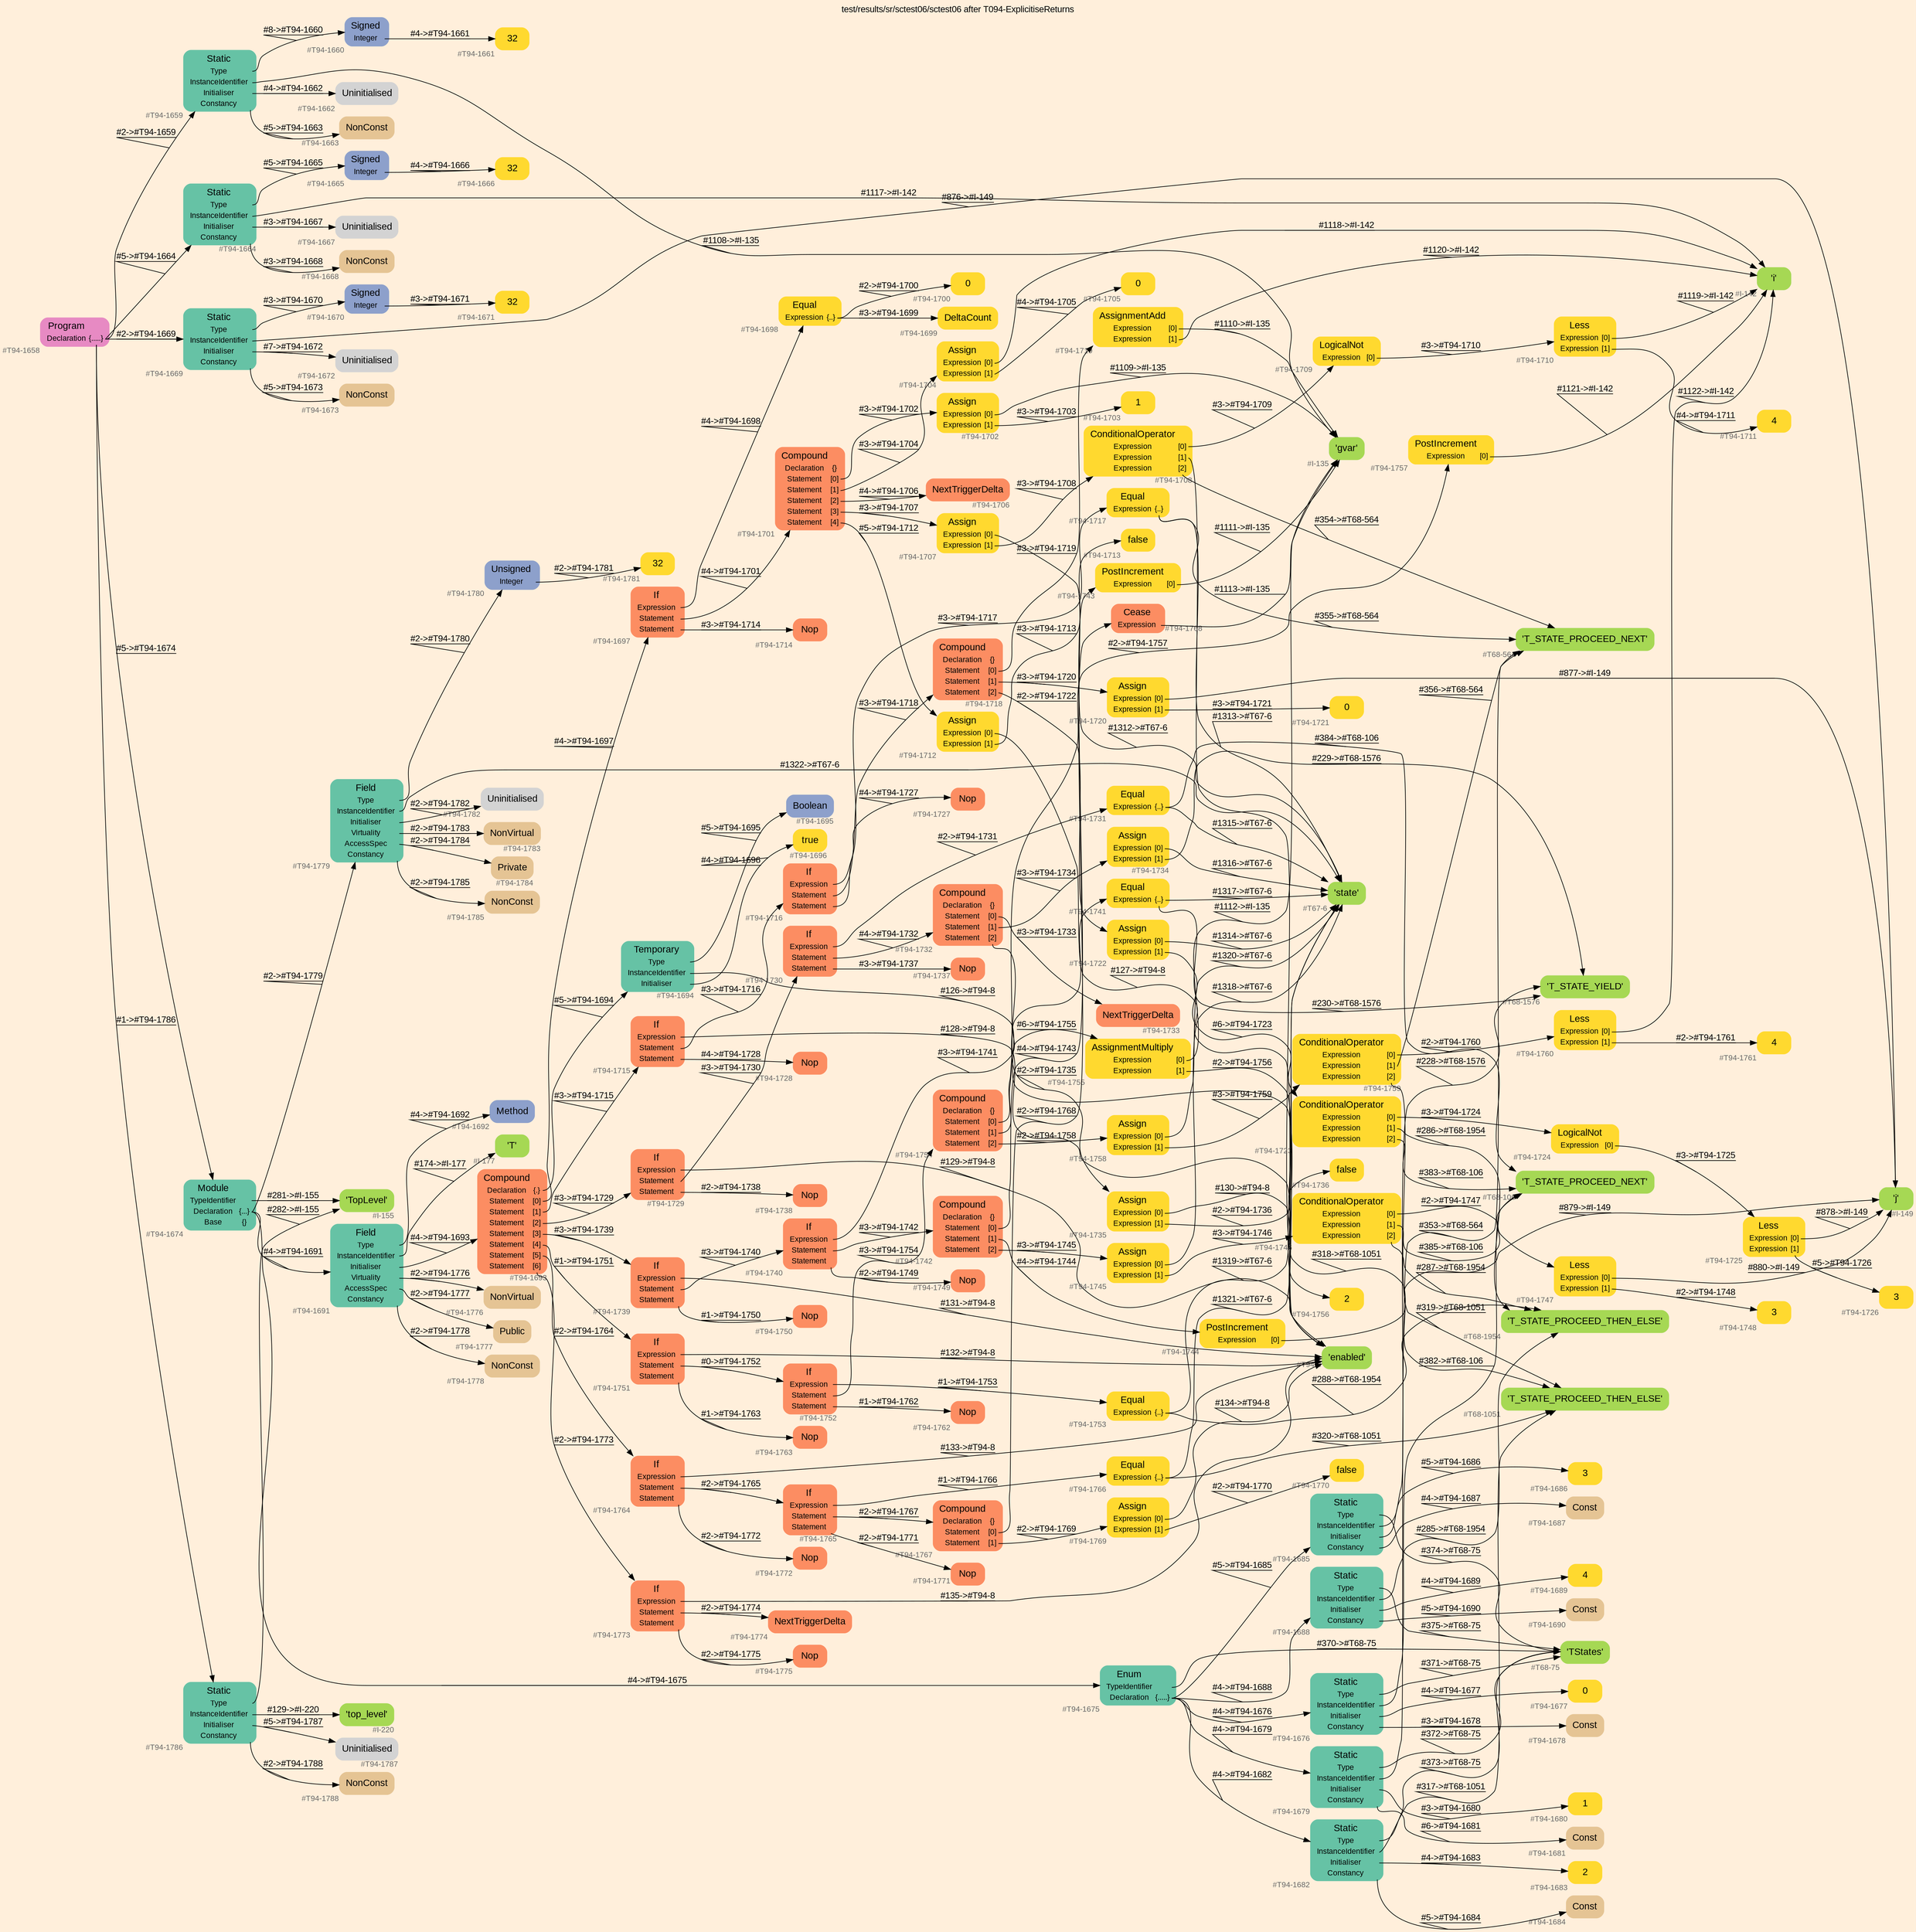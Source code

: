 digraph "test/results/sr/sctest06/sctest06 after T094-ExplicitiseReturns" {
label = "test/results/sr/sctest06/sctest06 after T094-ExplicitiseReturns"
labelloc = t
graph [
    rankdir = "LR"
    ranksep = 0.3
    bgcolor = antiquewhite1
    color = black
    fontcolor = black
    fontname = "Arial"
];
node [
    fontname = "Arial"
];
edge [
    fontname = "Arial"
];

// -------------------- node figure --------------------
// -------- block #T94-1658 ----------
"#T94-1658" [
    fillcolor = "/set28/4"
    xlabel = "#T94-1658"
    fontsize = "12"
    fontcolor = grey40
    shape = "plaintext"
    label = <<TABLE BORDER="0" CELLBORDER="0" CELLSPACING="0">
     <TR><TD><FONT COLOR="black" POINT-SIZE="15">Program</FONT></TD></TR>
     <TR><TD><FONT COLOR="black" POINT-SIZE="12">Declaration</FONT></TD><TD PORT="port0"><FONT COLOR="black" POINT-SIZE="12">{.....}</FONT></TD></TR>
    </TABLE>>
    style = "rounded,filled"
];

// -------- block #T94-1659 ----------
"#T94-1659" [
    fillcolor = "/set28/1"
    xlabel = "#T94-1659"
    fontsize = "12"
    fontcolor = grey40
    shape = "plaintext"
    label = <<TABLE BORDER="0" CELLBORDER="0" CELLSPACING="0">
     <TR><TD><FONT COLOR="black" POINT-SIZE="15">Static</FONT></TD></TR>
     <TR><TD><FONT COLOR="black" POINT-SIZE="12">Type</FONT></TD><TD PORT="port0"></TD></TR>
     <TR><TD><FONT COLOR="black" POINT-SIZE="12">InstanceIdentifier</FONT></TD><TD PORT="port1"></TD></TR>
     <TR><TD><FONT COLOR="black" POINT-SIZE="12">Initialiser</FONT></TD><TD PORT="port2"></TD></TR>
     <TR><TD><FONT COLOR="black" POINT-SIZE="12">Constancy</FONT></TD><TD PORT="port3"></TD></TR>
    </TABLE>>
    style = "rounded,filled"
];

// -------- block #T94-1660 ----------
"#T94-1660" [
    fillcolor = "/set28/3"
    xlabel = "#T94-1660"
    fontsize = "12"
    fontcolor = grey40
    shape = "plaintext"
    label = <<TABLE BORDER="0" CELLBORDER="0" CELLSPACING="0">
     <TR><TD><FONT COLOR="black" POINT-SIZE="15">Signed</FONT></TD></TR>
     <TR><TD><FONT COLOR="black" POINT-SIZE="12">Integer</FONT></TD><TD PORT="port0"></TD></TR>
    </TABLE>>
    style = "rounded,filled"
];

// -------- block #T94-1661 ----------
"#T94-1661" [
    fillcolor = "/set28/6"
    xlabel = "#T94-1661"
    fontsize = "12"
    fontcolor = grey40
    shape = "plaintext"
    label = <<TABLE BORDER="0" CELLBORDER="0" CELLSPACING="0">
     <TR><TD><FONT COLOR="black" POINT-SIZE="15">32</FONT></TD></TR>
    </TABLE>>
    style = "rounded,filled"
];

// -------- block #I-135 ----------
"#I-135" [
    fillcolor = "/set28/5"
    xlabel = "#I-135"
    fontsize = "12"
    fontcolor = grey40
    shape = "plaintext"
    label = <<TABLE BORDER="0" CELLBORDER="0" CELLSPACING="0">
     <TR><TD><FONT COLOR="black" POINT-SIZE="15">'gvar'</FONT></TD></TR>
    </TABLE>>
    style = "rounded,filled"
];

// -------- block #T94-1662 ----------
"#T94-1662" [
    xlabel = "#T94-1662"
    fontsize = "12"
    fontcolor = grey40
    shape = "plaintext"
    label = <<TABLE BORDER="0" CELLBORDER="0" CELLSPACING="0">
     <TR><TD><FONT COLOR="black" POINT-SIZE="15">Uninitialised</FONT></TD></TR>
    </TABLE>>
    style = "rounded,filled"
];

// -------- block #T94-1663 ----------
"#T94-1663" [
    fillcolor = "/set28/7"
    xlabel = "#T94-1663"
    fontsize = "12"
    fontcolor = grey40
    shape = "plaintext"
    label = <<TABLE BORDER="0" CELLBORDER="0" CELLSPACING="0">
     <TR><TD><FONT COLOR="black" POINT-SIZE="15">NonConst</FONT></TD></TR>
    </TABLE>>
    style = "rounded,filled"
];

// -------- block #T94-1664 ----------
"#T94-1664" [
    fillcolor = "/set28/1"
    xlabel = "#T94-1664"
    fontsize = "12"
    fontcolor = grey40
    shape = "plaintext"
    label = <<TABLE BORDER="0" CELLBORDER="0" CELLSPACING="0">
     <TR><TD><FONT COLOR="black" POINT-SIZE="15">Static</FONT></TD></TR>
     <TR><TD><FONT COLOR="black" POINT-SIZE="12">Type</FONT></TD><TD PORT="port0"></TD></TR>
     <TR><TD><FONT COLOR="black" POINT-SIZE="12">InstanceIdentifier</FONT></TD><TD PORT="port1"></TD></TR>
     <TR><TD><FONT COLOR="black" POINT-SIZE="12">Initialiser</FONT></TD><TD PORT="port2"></TD></TR>
     <TR><TD><FONT COLOR="black" POINT-SIZE="12">Constancy</FONT></TD><TD PORT="port3"></TD></TR>
    </TABLE>>
    style = "rounded,filled"
];

// -------- block #T94-1665 ----------
"#T94-1665" [
    fillcolor = "/set28/3"
    xlabel = "#T94-1665"
    fontsize = "12"
    fontcolor = grey40
    shape = "plaintext"
    label = <<TABLE BORDER="0" CELLBORDER="0" CELLSPACING="0">
     <TR><TD><FONT COLOR="black" POINT-SIZE="15">Signed</FONT></TD></TR>
     <TR><TD><FONT COLOR="black" POINT-SIZE="12">Integer</FONT></TD><TD PORT="port0"></TD></TR>
    </TABLE>>
    style = "rounded,filled"
];

// -------- block #T94-1666 ----------
"#T94-1666" [
    fillcolor = "/set28/6"
    xlabel = "#T94-1666"
    fontsize = "12"
    fontcolor = grey40
    shape = "plaintext"
    label = <<TABLE BORDER="0" CELLBORDER="0" CELLSPACING="0">
     <TR><TD><FONT COLOR="black" POINT-SIZE="15">32</FONT></TD></TR>
    </TABLE>>
    style = "rounded,filled"
];

// -------- block #I-142 ----------
"#I-142" [
    fillcolor = "/set28/5"
    xlabel = "#I-142"
    fontsize = "12"
    fontcolor = grey40
    shape = "plaintext"
    label = <<TABLE BORDER="0" CELLBORDER="0" CELLSPACING="0">
     <TR><TD><FONT COLOR="black" POINT-SIZE="15">'i'</FONT></TD></TR>
    </TABLE>>
    style = "rounded,filled"
];

// -------- block #T94-1667 ----------
"#T94-1667" [
    xlabel = "#T94-1667"
    fontsize = "12"
    fontcolor = grey40
    shape = "plaintext"
    label = <<TABLE BORDER="0" CELLBORDER="0" CELLSPACING="0">
     <TR><TD><FONT COLOR="black" POINT-SIZE="15">Uninitialised</FONT></TD></TR>
    </TABLE>>
    style = "rounded,filled"
];

// -------- block #T94-1668 ----------
"#T94-1668" [
    fillcolor = "/set28/7"
    xlabel = "#T94-1668"
    fontsize = "12"
    fontcolor = grey40
    shape = "plaintext"
    label = <<TABLE BORDER="0" CELLBORDER="0" CELLSPACING="0">
     <TR><TD><FONT COLOR="black" POINT-SIZE="15">NonConst</FONT></TD></TR>
    </TABLE>>
    style = "rounded,filled"
];

// -------- block #T94-1669 ----------
"#T94-1669" [
    fillcolor = "/set28/1"
    xlabel = "#T94-1669"
    fontsize = "12"
    fontcolor = grey40
    shape = "plaintext"
    label = <<TABLE BORDER="0" CELLBORDER="0" CELLSPACING="0">
     <TR><TD><FONT COLOR="black" POINT-SIZE="15">Static</FONT></TD></TR>
     <TR><TD><FONT COLOR="black" POINT-SIZE="12">Type</FONT></TD><TD PORT="port0"></TD></TR>
     <TR><TD><FONT COLOR="black" POINT-SIZE="12">InstanceIdentifier</FONT></TD><TD PORT="port1"></TD></TR>
     <TR><TD><FONT COLOR="black" POINT-SIZE="12">Initialiser</FONT></TD><TD PORT="port2"></TD></TR>
     <TR><TD><FONT COLOR="black" POINT-SIZE="12">Constancy</FONT></TD><TD PORT="port3"></TD></TR>
    </TABLE>>
    style = "rounded,filled"
];

// -------- block #T94-1670 ----------
"#T94-1670" [
    fillcolor = "/set28/3"
    xlabel = "#T94-1670"
    fontsize = "12"
    fontcolor = grey40
    shape = "plaintext"
    label = <<TABLE BORDER="0" CELLBORDER="0" CELLSPACING="0">
     <TR><TD><FONT COLOR="black" POINT-SIZE="15">Signed</FONT></TD></TR>
     <TR><TD><FONT COLOR="black" POINT-SIZE="12">Integer</FONT></TD><TD PORT="port0"></TD></TR>
    </TABLE>>
    style = "rounded,filled"
];

// -------- block #T94-1671 ----------
"#T94-1671" [
    fillcolor = "/set28/6"
    xlabel = "#T94-1671"
    fontsize = "12"
    fontcolor = grey40
    shape = "plaintext"
    label = <<TABLE BORDER="0" CELLBORDER="0" CELLSPACING="0">
     <TR><TD><FONT COLOR="black" POINT-SIZE="15">32</FONT></TD></TR>
    </TABLE>>
    style = "rounded,filled"
];

// -------- block #I-149 ----------
"#I-149" [
    fillcolor = "/set28/5"
    xlabel = "#I-149"
    fontsize = "12"
    fontcolor = grey40
    shape = "plaintext"
    label = <<TABLE BORDER="0" CELLBORDER="0" CELLSPACING="0">
     <TR><TD><FONT COLOR="black" POINT-SIZE="15">'j'</FONT></TD></TR>
    </TABLE>>
    style = "rounded,filled"
];

// -------- block #T94-1672 ----------
"#T94-1672" [
    xlabel = "#T94-1672"
    fontsize = "12"
    fontcolor = grey40
    shape = "plaintext"
    label = <<TABLE BORDER="0" CELLBORDER="0" CELLSPACING="0">
     <TR><TD><FONT COLOR="black" POINT-SIZE="15">Uninitialised</FONT></TD></TR>
    </TABLE>>
    style = "rounded,filled"
];

// -------- block #T94-1673 ----------
"#T94-1673" [
    fillcolor = "/set28/7"
    xlabel = "#T94-1673"
    fontsize = "12"
    fontcolor = grey40
    shape = "plaintext"
    label = <<TABLE BORDER="0" CELLBORDER="0" CELLSPACING="0">
     <TR><TD><FONT COLOR="black" POINT-SIZE="15">NonConst</FONT></TD></TR>
    </TABLE>>
    style = "rounded,filled"
];

// -------- block #T94-1674 ----------
"#T94-1674" [
    fillcolor = "/set28/1"
    xlabel = "#T94-1674"
    fontsize = "12"
    fontcolor = grey40
    shape = "plaintext"
    label = <<TABLE BORDER="0" CELLBORDER="0" CELLSPACING="0">
     <TR><TD><FONT COLOR="black" POINT-SIZE="15">Module</FONT></TD></TR>
     <TR><TD><FONT COLOR="black" POINT-SIZE="12">TypeIdentifier</FONT></TD><TD PORT="port0"></TD></TR>
     <TR><TD><FONT COLOR="black" POINT-SIZE="12">Declaration</FONT></TD><TD PORT="port1"><FONT COLOR="black" POINT-SIZE="12">{...}</FONT></TD></TR>
     <TR><TD><FONT COLOR="black" POINT-SIZE="12">Base</FONT></TD><TD PORT="port2"><FONT COLOR="black" POINT-SIZE="12">{}</FONT></TD></TR>
    </TABLE>>
    style = "rounded,filled"
];

// -------- block #I-155 ----------
"#I-155" [
    fillcolor = "/set28/5"
    xlabel = "#I-155"
    fontsize = "12"
    fontcolor = grey40
    shape = "plaintext"
    label = <<TABLE BORDER="0" CELLBORDER="0" CELLSPACING="0">
     <TR><TD><FONT COLOR="black" POINT-SIZE="15">'TopLevel'</FONT></TD></TR>
    </TABLE>>
    style = "rounded,filled"
];

// -------- block #T94-1675 ----------
"#T94-1675" [
    fillcolor = "/set28/1"
    xlabel = "#T94-1675"
    fontsize = "12"
    fontcolor = grey40
    shape = "plaintext"
    label = <<TABLE BORDER="0" CELLBORDER="0" CELLSPACING="0">
     <TR><TD><FONT COLOR="black" POINT-SIZE="15">Enum</FONT></TD></TR>
     <TR><TD><FONT COLOR="black" POINT-SIZE="12">TypeIdentifier</FONT></TD><TD PORT="port0"></TD></TR>
     <TR><TD><FONT COLOR="black" POINT-SIZE="12">Declaration</FONT></TD><TD PORT="port1"><FONT COLOR="black" POINT-SIZE="12">{.....}</FONT></TD></TR>
    </TABLE>>
    style = "rounded,filled"
];

// -------- block #T68-75 ----------
"#T68-75" [
    fillcolor = "/set28/5"
    xlabel = "#T68-75"
    fontsize = "12"
    fontcolor = grey40
    shape = "plaintext"
    label = <<TABLE BORDER="0" CELLBORDER="0" CELLSPACING="0">
     <TR><TD><FONT COLOR="black" POINT-SIZE="15">'TStates'</FONT></TD></TR>
    </TABLE>>
    style = "rounded,filled"
];

// -------- block #T94-1676 ----------
"#T94-1676" [
    fillcolor = "/set28/1"
    xlabel = "#T94-1676"
    fontsize = "12"
    fontcolor = grey40
    shape = "plaintext"
    label = <<TABLE BORDER="0" CELLBORDER="0" CELLSPACING="0">
     <TR><TD><FONT COLOR="black" POINT-SIZE="15">Static</FONT></TD></TR>
     <TR><TD><FONT COLOR="black" POINT-SIZE="12">Type</FONT></TD><TD PORT="port0"></TD></TR>
     <TR><TD><FONT COLOR="black" POINT-SIZE="12">InstanceIdentifier</FONT></TD><TD PORT="port1"></TD></TR>
     <TR><TD><FONT COLOR="black" POINT-SIZE="12">Initialiser</FONT></TD><TD PORT="port2"></TD></TR>
     <TR><TD><FONT COLOR="black" POINT-SIZE="12">Constancy</FONT></TD><TD PORT="port3"></TD></TR>
    </TABLE>>
    style = "rounded,filled"
];

// -------- block #T68-106 ----------
"#T68-106" [
    fillcolor = "/set28/5"
    xlabel = "#T68-106"
    fontsize = "12"
    fontcolor = grey40
    shape = "plaintext"
    label = <<TABLE BORDER="0" CELLBORDER="0" CELLSPACING="0">
     <TR><TD><FONT COLOR="black" POINT-SIZE="15">'T_STATE_PROCEED_NEXT'</FONT></TD></TR>
    </TABLE>>
    style = "rounded,filled"
];

// -------- block #T94-1677 ----------
"#T94-1677" [
    fillcolor = "/set28/6"
    xlabel = "#T94-1677"
    fontsize = "12"
    fontcolor = grey40
    shape = "plaintext"
    label = <<TABLE BORDER="0" CELLBORDER="0" CELLSPACING="0">
     <TR><TD><FONT COLOR="black" POINT-SIZE="15">0</FONT></TD></TR>
    </TABLE>>
    style = "rounded,filled"
];

// -------- block #T94-1678 ----------
"#T94-1678" [
    fillcolor = "/set28/7"
    xlabel = "#T94-1678"
    fontsize = "12"
    fontcolor = grey40
    shape = "plaintext"
    label = <<TABLE BORDER="0" CELLBORDER="0" CELLSPACING="0">
     <TR><TD><FONT COLOR="black" POINT-SIZE="15">Const</FONT></TD></TR>
    </TABLE>>
    style = "rounded,filled"
];

// -------- block #T94-1679 ----------
"#T94-1679" [
    fillcolor = "/set28/1"
    xlabel = "#T94-1679"
    fontsize = "12"
    fontcolor = grey40
    shape = "plaintext"
    label = <<TABLE BORDER="0" CELLBORDER="0" CELLSPACING="0">
     <TR><TD><FONT COLOR="black" POINT-SIZE="15">Static</FONT></TD></TR>
     <TR><TD><FONT COLOR="black" POINT-SIZE="12">Type</FONT></TD><TD PORT="port0"></TD></TR>
     <TR><TD><FONT COLOR="black" POINT-SIZE="12">InstanceIdentifier</FONT></TD><TD PORT="port1"></TD></TR>
     <TR><TD><FONT COLOR="black" POINT-SIZE="12">Initialiser</FONT></TD><TD PORT="port2"></TD></TR>
     <TR><TD><FONT COLOR="black" POINT-SIZE="12">Constancy</FONT></TD><TD PORT="port3"></TD></TR>
    </TABLE>>
    style = "rounded,filled"
];

// -------- block #T68-564 ----------
"#T68-564" [
    fillcolor = "/set28/5"
    xlabel = "#T68-564"
    fontsize = "12"
    fontcolor = grey40
    shape = "plaintext"
    label = <<TABLE BORDER="0" CELLBORDER="0" CELLSPACING="0">
     <TR><TD><FONT COLOR="black" POINT-SIZE="15">'T_STATE_PROCEED_NEXT'</FONT></TD></TR>
    </TABLE>>
    style = "rounded,filled"
];

// -------- block #T94-1680 ----------
"#T94-1680" [
    fillcolor = "/set28/6"
    xlabel = "#T94-1680"
    fontsize = "12"
    fontcolor = grey40
    shape = "plaintext"
    label = <<TABLE BORDER="0" CELLBORDER="0" CELLSPACING="0">
     <TR><TD><FONT COLOR="black" POINT-SIZE="15">1</FONT></TD></TR>
    </TABLE>>
    style = "rounded,filled"
];

// -------- block #T94-1681 ----------
"#T94-1681" [
    fillcolor = "/set28/7"
    xlabel = "#T94-1681"
    fontsize = "12"
    fontcolor = grey40
    shape = "plaintext"
    label = <<TABLE BORDER="0" CELLBORDER="0" CELLSPACING="0">
     <TR><TD><FONT COLOR="black" POINT-SIZE="15">Const</FONT></TD></TR>
    </TABLE>>
    style = "rounded,filled"
];

// -------- block #T94-1682 ----------
"#T94-1682" [
    fillcolor = "/set28/1"
    xlabel = "#T94-1682"
    fontsize = "12"
    fontcolor = grey40
    shape = "plaintext"
    label = <<TABLE BORDER="0" CELLBORDER="0" CELLSPACING="0">
     <TR><TD><FONT COLOR="black" POINT-SIZE="15">Static</FONT></TD></TR>
     <TR><TD><FONT COLOR="black" POINT-SIZE="12">Type</FONT></TD><TD PORT="port0"></TD></TR>
     <TR><TD><FONT COLOR="black" POINT-SIZE="12">InstanceIdentifier</FONT></TD><TD PORT="port1"></TD></TR>
     <TR><TD><FONT COLOR="black" POINT-SIZE="12">Initialiser</FONT></TD><TD PORT="port2"></TD></TR>
     <TR><TD><FONT COLOR="black" POINT-SIZE="12">Constancy</FONT></TD><TD PORT="port3"></TD></TR>
    </TABLE>>
    style = "rounded,filled"
];

// -------- block #T68-1051 ----------
"#T68-1051" [
    fillcolor = "/set28/5"
    xlabel = "#T68-1051"
    fontsize = "12"
    fontcolor = grey40
    shape = "plaintext"
    label = <<TABLE BORDER="0" CELLBORDER="0" CELLSPACING="0">
     <TR><TD><FONT COLOR="black" POINT-SIZE="15">'T_STATE_PROCEED_THEN_ELSE'</FONT></TD></TR>
    </TABLE>>
    style = "rounded,filled"
];

// -------- block #T94-1683 ----------
"#T94-1683" [
    fillcolor = "/set28/6"
    xlabel = "#T94-1683"
    fontsize = "12"
    fontcolor = grey40
    shape = "plaintext"
    label = <<TABLE BORDER="0" CELLBORDER="0" CELLSPACING="0">
     <TR><TD><FONT COLOR="black" POINT-SIZE="15">2</FONT></TD></TR>
    </TABLE>>
    style = "rounded,filled"
];

// -------- block #T94-1684 ----------
"#T94-1684" [
    fillcolor = "/set28/7"
    xlabel = "#T94-1684"
    fontsize = "12"
    fontcolor = grey40
    shape = "plaintext"
    label = <<TABLE BORDER="0" CELLBORDER="0" CELLSPACING="0">
     <TR><TD><FONT COLOR="black" POINT-SIZE="15">Const</FONT></TD></TR>
    </TABLE>>
    style = "rounded,filled"
];

// -------- block #T94-1685 ----------
"#T94-1685" [
    fillcolor = "/set28/1"
    xlabel = "#T94-1685"
    fontsize = "12"
    fontcolor = grey40
    shape = "plaintext"
    label = <<TABLE BORDER="0" CELLBORDER="0" CELLSPACING="0">
     <TR><TD><FONT COLOR="black" POINT-SIZE="15">Static</FONT></TD></TR>
     <TR><TD><FONT COLOR="black" POINT-SIZE="12">Type</FONT></TD><TD PORT="port0"></TD></TR>
     <TR><TD><FONT COLOR="black" POINT-SIZE="12">InstanceIdentifier</FONT></TD><TD PORT="port1"></TD></TR>
     <TR><TD><FONT COLOR="black" POINT-SIZE="12">Initialiser</FONT></TD><TD PORT="port2"></TD></TR>
     <TR><TD><FONT COLOR="black" POINT-SIZE="12">Constancy</FONT></TD><TD PORT="port3"></TD></TR>
    </TABLE>>
    style = "rounded,filled"
];

// -------- block #T68-1576 ----------
"#T68-1576" [
    fillcolor = "/set28/5"
    xlabel = "#T68-1576"
    fontsize = "12"
    fontcolor = grey40
    shape = "plaintext"
    label = <<TABLE BORDER="0" CELLBORDER="0" CELLSPACING="0">
     <TR><TD><FONT COLOR="black" POINT-SIZE="15">'T_STATE_YIELD'</FONT></TD></TR>
    </TABLE>>
    style = "rounded,filled"
];

// -------- block #T94-1686 ----------
"#T94-1686" [
    fillcolor = "/set28/6"
    xlabel = "#T94-1686"
    fontsize = "12"
    fontcolor = grey40
    shape = "plaintext"
    label = <<TABLE BORDER="0" CELLBORDER="0" CELLSPACING="0">
     <TR><TD><FONT COLOR="black" POINT-SIZE="15">3</FONT></TD></TR>
    </TABLE>>
    style = "rounded,filled"
];

// -------- block #T94-1687 ----------
"#T94-1687" [
    fillcolor = "/set28/7"
    xlabel = "#T94-1687"
    fontsize = "12"
    fontcolor = grey40
    shape = "plaintext"
    label = <<TABLE BORDER="0" CELLBORDER="0" CELLSPACING="0">
     <TR><TD><FONT COLOR="black" POINT-SIZE="15">Const</FONT></TD></TR>
    </TABLE>>
    style = "rounded,filled"
];

// -------- block #T94-1688 ----------
"#T94-1688" [
    fillcolor = "/set28/1"
    xlabel = "#T94-1688"
    fontsize = "12"
    fontcolor = grey40
    shape = "plaintext"
    label = <<TABLE BORDER="0" CELLBORDER="0" CELLSPACING="0">
     <TR><TD><FONT COLOR="black" POINT-SIZE="15">Static</FONT></TD></TR>
     <TR><TD><FONT COLOR="black" POINT-SIZE="12">Type</FONT></TD><TD PORT="port0"></TD></TR>
     <TR><TD><FONT COLOR="black" POINT-SIZE="12">InstanceIdentifier</FONT></TD><TD PORT="port1"></TD></TR>
     <TR><TD><FONT COLOR="black" POINT-SIZE="12">Initialiser</FONT></TD><TD PORT="port2"></TD></TR>
     <TR><TD><FONT COLOR="black" POINT-SIZE="12">Constancy</FONT></TD><TD PORT="port3"></TD></TR>
    </TABLE>>
    style = "rounded,filled"
];

// -------- block #T68-1954 ----------
"#T68-1954" [
    fillcolor = "/set28/5"
    xlabel = "#T68-1954"
    fontsize = "12"
    fontcolor = grey40
    shape = "plaintext"
    label = <<TABLE BORDER="0" CELLBORDER="0" CELLSPACING="0">
     <TR><TD><FONT COLOR="black" POINT-SIZE="15">'T_STATE_PROCEED_THEN_ELSE'</FONT></TD></TR>
    </TABLE>>
    style = "rounded,filled"
];

// -------- block #T94-1689 ----------
"#T94-1689" [
    fillcolor = "/set28/6"
    xlabel = "#T94-1689"
    fontsize = "12"
    fontcolor = grey40
    shape = "plaintext"
    label = <<TABLE BORDER="0" CELLBORDER="0" CELLSPACING="0">
     <TR><TD><FONT COLOR="black" POINT-SIZE="15">4</FONT></TD></TR>
    </TABLE>>
    style = "rounded,filled"
];

// -------- block #T94-1690 ----------
"#T94-1690" [
    fillcolor = "/set28/7"
    xlabel = "#T94-1690"
    fontsize = "12"
    fontcolor = grey40
    shape = "plaintext"
    label = <<TABLE BORDER="0" CELLBORDER="0" CELLSPACING="0">
     <TR><TD><FONT COLOR="black" POINT-SIZE="15">Const</FONT></TD></TR>
    </TABLE>>
    style = "rounded,filled"
];

// -------- block #T94-1691 ----------
"#T94-1691" [
    fillcolor = "/set28/1"
    xlabel = "#T94-1691"
    fontsize = "12"
    fontcolor = grey40
    shape = "plaintext"
    label = <<TABLE BORDER="0" CELLBORDER="0" CELLSPACING="0">
     <TR><TD><FONT COLOR="black" POINT-SIZE="15">Field</FONT></TD></TR>
     <TR><TD><FONT COLOR="black" POINT-SIZE="12">Type</FONT></TD><TD PORT="port0"></TD></TR>
     <TR><TD><FONT COLOR="black" POINT-SIZE="12">InstanceIdentifier</FONT></TD><TD PORT="port1"></TD></TR>
     <TR><TD><FONT COLOR="black" POINT-SIZE="12">Initialiser</FONT></TD><TD PORT="port2"></TD></TR>
     <TR><TD><FONT COLOR="black" POINT-SIZE="12">Virtuality</FONT></TD><TD PORT="port3"></TD></TR>
     <TR><TD><FONT COLOR="black" POINT-SIZE="12">AccessSpec</FONT></TD><TD PORT="port4"></TD></TR>
     <TR><TD><FONT COLOR="black" POINT-SIZE="12">Constancy</FONT></TD><TD PORT="port5"></TD></TR>
    </TABLE>>
    style = "rounded,filled"
];

// -------- block #T94-1692 ----------
"#T94-1692" [
    fillcolor = "/set28/3"
    xlabel = "#T94-1692"
    fontsize = "12"
    fontcolor = grey40
    shape = "plaintext"
    label = <<TABLE BORDER="0" CELLBORDER="0" CELLSPACING="0">
     <TR><TD><FONT COLOR="black" POINT-SIZE="15">Method</FONT></TD></TR>
    </TABLE>>
    style = "rounded,filled"
];

// -------- block #I-177 ----------
"#I-177" [
    fillcolor = "/set28/5"
    xlabel = "#I-177"
    fontsize = "12"
    fontcolor = grey40
    shape = "plaintext"
    label = <<TABLE BORDER="0" CELLBORDER="0" CELLSPACING="0">
     <TR><TD><FONT COLOR="black" POINT-SIZE="15">'T'</FONT></TD></TR>
    </TABLE>>
    style = "rounded,filled"
];

// -------- block #T94-1693 ----------
"#T94-1693" [
    fillcolor = "/set28/2"
    xlabel = "#T94-1693"
    fontsize = "12"
    fontcolor = grey40
    shape = "plaintext"
    label = <<TABLE BORDER="0" CELLBORDER="0" CELLSPACING="0">
     <TR><TD><FONT COLOR="black" POINT-SIZE="15">Compound</FONT></TD></TR>
     <TR><TD><FONT COLOR="black" POINT-SIZE="12">Declaration</FONT></TD><TD PORT="port0"><FONT COLOR="black" POINT-SIZE="12">{.}</FONT></TD></TR>
     <TR><TD><FONT COLOR="black" POINT-SIZE="12">Statement</FONT></TD><TD PORT="port1"><FONT COLOR="black" POINT-SIZE="12">[0]</FONT></TD></TR>
     <TR><TD><FONT COLOR="black" POINT-SIZE="12">Statement</FONT></TD><TD PORT="port2"><FONT COLOR="black" POINT-SIZE="12">[1]</FONT></TD></TR>
     <TR><TD><FONT COLOR="black" POINT-SIZE="12">Statement</FONT></TD><TD PORT="port3"><FONT COLOR="black" POINT-SIZE="12">[2]</FONT></TD></TR>
     <TR><TD><FONT COLOR="black" POINT-SIZE="12">Statement</FONT></TD><TD PORT="port4"><FONT COLOR="black" POINT-SIZE="12">[3]</FONT></TD></TR>
     <TR><TD><FONT COLOR="black" POINT-SIZE="12">Statement</FONT></TD><TD PORT="port5"><FONT COLOR="black" POINT-SIZE="12">[4]</FONT></TD></TR>
     <TR><TD><FONT COLOR="black" POINT-SIZE="12">Statement</FONT></TD><TD PORT="port6"><FONT COLOR="black" POINT-SIZE="12">[5]</FONT></TD></TR>
     <TR><TD><FONT COLOR="black" POINT-SIZE="12">Statement</FONT></TD><TD PORT="port7"><FONT COLOR="black" POINT-SIZE="12">[6]</FONT></TD></TR>
    </TABLE>>
    style = "rounded,filled"
];

// -------- block #T94-1694 ----------
"#T94-1694" [
    fillcolor = "/set28/1"
    xlabel = "#T94-1694"
    fontsize = "12"
    fontcolor = grey40
    shape = "plaintext"
    label = <<TABLE BORDER="0" CELLBORDER="0" CELLSPACING="0">
     <TR><TD><FONT COLOR="black" POINT-SIZE="15">Temporary</FONT></TD></TR>
     <TR><TD><FONT COLOR="black" POINT-SIZE="12">Type</FONT></TD><TD PORT="port0"></TD></TR>
     <TR><TD><FONT COLOR="black" POINT-SIZE="12">InstanceIdentifier</FONT></TD><TD PORT="port1"></TD></TR>
     <TR><TD><FONT COLOR="black" POINT-SIZE="12">Initialiser</FONT></TD><TD PORT="port2"></TD></TR>
    </TABLE>>
    style = "rounded,filled"
];

// -------- block #T94-1695 ----------
"#T94-1695" [
    fillcolor = "/set28/3"
    xlabel = "#T94-1695"
    fontsize = "12"
    fontcolor = grey40
    shape = "plaintext"
    label = <<TABLE BORDER="0" CELLBORDER="0" CELLSPACING="0">
     <TR><TD><FONT COLOR="black" POINT-SIZE="15">Boolean</FONT></TD></TR>
    </TABLE>>
    style = "rounded,filled"
];

// -------- block #T94-8 ----------
"#T94-8" [
    fillcolor = "/set28/5"
    xlabel = "#T94-8"
    fontsize = "12"
    fontcolor = grey40
    shape = "plaintext"
    label = <<TABLE BORDER="0" CELLBORDER="0" CELLSPACING="0">
     <TR><TD><FONT COLOR="black" POINT-SIZE="15">'enabled'</FONT></TD></TR>
    </TABLE>>
    style = "rounded,filled"
];

// -------- block #T94-1696 ----------
"#T94-1696" [
    fillcolor = "/set28/6"
    xlabel = "#T94-1696"
    fontsize = "12"
    fontcolor = grey40
    shape = "plaintext"
    label = <<TABLE BORDER="0" CELLBORDER="0" CELLSPACING="0">
     <TR><TD><FONT COLOR="black" POINT-SIZE="15">true</FONT></TD></TR>
    </TABLE>>
    style = "rounded,filled"
];

// -------- block #T94-1697 ----------
"#T94-1697" [
    fillcolor = "/set28/2"
    xlabel = "#T94-1697"
    fontsize = "12"
    fontcolor = grey40
    shape = "plaintext"
    label = <<TABLE BORDER="0" CELLBORDER="0" CELLSPACING="0">
     <TR><TD><FONT COLOR="black" POINT-SIZE="15">If</FONT></TD></TR>
     <TR><TD><FONT COLOR="black" POINT-SIZE="12">Expression</FONT></TD><TD PORT="port0"></TD></TR>
     <TR><TD><FONT COLOR="black" POINT-SIZE="12">Statement</FONT></TD><TD PORT="port1"></TD></TR>
     <TR><TD><FONT COLOR="black" POINT-SIZE="12">Statement</FONT></TD><TD PORT="port2"></TD></TR>
    </TABLE>>
    style = "rounded,filled"
];

// -------- block #T94-1698 ----------
"#T94-1698" [
    fillcolor = "/set28/6"
    xlabel = "#T94-1698"
    fontsize = "12"
    fontcolor = grey40
    shape = "plaintext"
    label = <<TABLE BORDER="0" CELLBORDER="0" CELLSPACING="0">
     <TR><TD><FONT COLOR="black" POINT-SIZE="15">Equal</FONT></TD></TR>
     <TR><TD><FONT COLOR="black" POINT-SIZE="12">Expression</FONT></TD><TD PORT="port0"><FONT COLOR="black" POINT-SIZE="12">{..}</FONT></TD></TR>
    </TABLE>>
    style = "rounded,filled"
];

// -------- block #T94-1699 ----------
"#T94-1699" [
    fillcolor = "/set28/6"
    xlabel = "#T94-1699"
    fontsize = "12"
    fontcolor = grey40
    shape = "plaintext"
    label = <<TABLE BORDER="0" CELLBORDER="0" CELLSPACING="0">
     <TR><TD><FONT COLOR="black" POINT-SIZE="15">DeltaCount</FONT></TD></TR>
    </TABLE>>
    style = "rounded,filled"
];

// -------- block #T94-1700 ----------
"#T94-1700" [
    fillcolor = "/set28/6"
    xlabel = "#T94-1700"
    fontsize = "12"
    fontcolor = grey40
    shape = "plaintext"
    label = <<TABLE BORDER="0" CELLBORDER="0" CELLSPACING="0">
     <TR><TD><FONT COLOR="black" POINT-SIZE="15">0</FONT></TD></TR>
    </TABLE>>
    style = "rounded,filled"
];

// -------- block #T94-1701 ----------
"#T94-1701" [
    fillcolor = "/set28/2"
    xlabel = "#T94-1701"
    fontsize = "12"
    fontcolor = grey40
    shape = "plaintext"
    label = <<TABLE BORDER="0" CELLBORDER="0" CELLSPACING="0">
     <TR><TD><FONT COLOR="black" POINT-SIZE="15">Compound</FONT></TD></TR>
     <TR><TD><FONT COLOR="black" POINT-SIZE="12">Declaration</FONT></TD><TD PORT="port0"><FONT COLOR="black" POINT-SIZE="12">{}</FONT></TD></TR>
     <TR><TD><FONT COLOR="black" POINT-SIZE="12">Statement</FONT></TD><TD PORT="port1"><FONT COLOR="black" POINT-SIZE="12">[0]</FONT></TD></TR>
     <TR><TD><FONT COLOR="black" POINT-SIZE="12">Statement</FONT></TD><TD PORT="port2"><FONT COLOR="black" POINT-SIZE="12">[1]</FONT></TD></TR>
     <TR><TD><FONT COLOR="black" POINT-SIZE="12">Statement</FONT></TD><TD PORT="port3"><FONT COLOR="black" POINT-SIZE="12">[2]</FONT></TD></TR>
     <TR><TD><FONT COLOR="black" POINT-SIZE="12">Statement</FONT></TD><TD PORT="port4"><FONT COLOR="black" POINT-SIZE="12">[3]</FONT></TD></TR>
     <TR><TD><FONT COLOR="black" POINT-SIZE="12">Statement</FONT></TD><TD PORT="port5"><FONT COLOR="black" POINT-SIZE="12">[4]</FONT></TD></TR>
    </TABLE>>
    style = "rounded,filled"
];

// -------- block #T94-1702 ----------
"#T94-1702" [
    fillcolor = "/set28/6"
    xlabel = "#T94-1702"
    fontsize = "12"
    fontcolor = grey40
    shape = "plaintext"
    label = <<TABLE BORDER="0" CELLBORDER="0" CELLSPACING="0">
     <TR><TD><FONT COLOR="black" POINT-SIZE="15">Assign</FONT></TD></TR>
     <TR><TD><FONT COLOR="black" POINT-SIZE="12">Expression</FONT></TD><TD PORT="port0"><FONT COLOR="black" POINT-SIZE="12">[0]</FONT></TD></TR>
     <TR><TD><FONT COLOR="black" POINT-SIZE="12">Expression</FONT></TD><TD PORT="port1"><FONT COLOR="black" POINT-SIZE="12">[1]</FONT></TD></TR>
    </TABLE>>
    style = "rounded,filled"
];

// -------- block #T94-1703 ----------
"#T94-1703" [
    fillcolor = "/set28/6"
    xlabel = "#T94-1703"
    fontsize = "12"
    fontcolor = grey40
    shape = "plaintext"
    label = <<TABLE BORDER="0" CELLBORDER="0" CELLSPACING="0">
     <TR><TD><FONT COLOR="black" POINT-SIZE="15">1</FONT></TD></TR>
    </TABLE>>
    style = "rounded,filled"
];

// -------- block #T94-1704 ----------
"#T94-1704" [
    fillcolor = "/set28/6"
    xlabel = "#T94-1704"
    fontsize = "12"
    fontcolor = grey40
    shape = "plaintext"
    label = <<TABLE BORDER="0" CELLBORDER="0" CELLSPACING="0">
     <TR><TD><FONT COLOR="black" POINT-SIZE="15">Assign</FONT></TD></TR>
     <TR><TD><FONT COLOR="black" POINT-SIZE="12">Expression</FONT></TD><TD PORT="port0"><FONT COLOR="black" POINT-SIZE="12">[0]</FONT></TD></TR>
     <TR><TD><FONT COLOR="black" POINT-SIZE="12">Expression</FONT></TD><TD PORT="port1"><FONT COLOR="black" POINT-SIZE="12">[1]</FONT></TD></TR>
    </TABLE>>
    style = "rounded,filled"
];

// -------- block #T94-1705 ----------
"#T94-1705" [
    fillcolor = "/set28/6"
    xlabel = "#T94-1705"
    fontsize = "12"
    fontcolor = grey40
    shape = "plaintext"
    label = <<TABLE BORDER="0" CELLBORDER="0" CELLSPACING="0">
     <TR><TD><FONT COLOR="black" POINT-SIZE="15">0</FONT></TD></TR>
    </TABLE>>
    style = "rounded,filled"
];

// -------- block #T94-1706 ----------
"#T94-1706" [
    fillcolor = "/set28/2"
    xlabel = "#T94-1706"
    fontsize = "12"
    fontcolor = grey40
    shape = "plaintext"
    label = <<TABLE BORDER="0" CELLBORDER="0" CELLSPACING="0">
     <TR><TD><FONT COLOR="black" POINT-SIZE="15">NextTriggerDelta</FONT></TD></TR>
    </TABLE>>
    style = "rounded,filled"
];

// -------- block #T94-1707 ----------
"#T94-1707" [
    fillcolor = "/set28/6"
    xlabel = "#T94-1707"
    fontsize = "12"
    fontcolor = grey40
    shape = "plaintext"
    label = <<TABLE BORDER="0" CELLBORDER="0" CELLSPACING="0">
     <TR><TD><FONT COLOR="black" POINT-SIZE="15">Assign</FONT></TD></TR>
     <TR><TD><FONT COLOR="black" POINT-SIZE="12">Expression</FONT></TD><TD PORT="port0"><FONT COLOR="black" POINT-SIZE="12">[0]</FONT></TD></TR>
     <TR><TD><FONT COLOR="black" POINT-SIZE="12">Expression</FONT></TD><TD PORT="port1"><FONT COLOR="black" POINT-SIZE="12">[1]</FONT></TD></TR>
    </TABLE>>
    style = "rounded,filled"
];

// -------- block #T67-6 ----------
"#T67-6" [
    fillcolor = "/set28/5"
    xlabel = "#T67-6"
    fontsize = "12"
    fontcolor = grey40
    shape = "plaintext"
    label = <<TABLE BORDER="0" CELLBORDER="0" CELLSPACING="0">
     <TR><TD><FONT COLOR="black" POINT-SIZE="15">'state'</FONT></TD></TR>
    </TABLE>>
    style = "rounded,filled"
];

// -------- block #T94-1708 ----------
"#T94-1708" [
    fillcolor = "/set28/6"
    xlabel = "#T94-1708"
    fontsize = "12"
    fontcolor = grey40
    shape = "plaintext"
    label = <<TABLE BORDER="0" CELLBORDER="0" CELLSPACING="0">
     <TR><TD><FONT COLOR="black" POINT-SIZE="15">ConditionalOperator</FONT></TD></TR>
     <TR><TD><FONT COLOR="black" POINT-SIZE="12">Expression</FONT></TD><TD PORT="port0"><FONT COLOR="black" POINT-SIZE="12">[0]</FONT></TD></TR>
     <TR><TD><FONT COLOR="black" POINT-SIZE="12">Expression</FONT></TD><TD PORT="port1"><FONT COLOR="black" POINT-SIZE="12">[1]</FONT></TD></TR>
     <TR><TD><FONT COLOR="black" POINT-SIZE="12">Expression</FONT></TD><TD PORT="port2"><FONT COLOR="black" POINT-SIZE="12">[2]</FONT></TD></TR>
    </TABLE>>
    style = "rounded,filled"
];

// -------- block #T94-1709 ----------
"#T94-1709" [
    fillcolor = "/set28/6"
    xlabel = "#T94-1709"
    fontsize = "12"
    fontcolor = grey40
    shape = "plaintext"
    label = <<TABLE BORDER="0" CELLBORDER="0" CELLSPACING="0">
     <TR><TD><FONT COLOR="black" POINT-SIZE="15">LogicalNot</FONT></TD></TR>
     <TR><TD><FONT COLOR="black" POINT-SIZE="12">Expression</FONT></TD><TD PORT="port0"><FONT COLOR="black" POINT-SIZE="12">[0]</FONT></TD></TR>
    </TABLE>>
    style = "rounded,filled"
];

// -------- block #T94-1710 ----------
"#T94-1710" [
    fillcolor = "/set28/6"
    xlabel = "#T94-1710"
    fontsize = "12"
    fontcolor = grey40
    shape = "plaintext"
    label = <<TABLE BORDER="0" CELLBORDER="0" CELLSPACING="0">
     <TR><TD><FONT COLOR="black" POINT-SIZE="15">Less</FONT></TD></TR>
     <TR><TD><FONT COLOR="black" POINT-SIZE="12">Expression</FONT></TD><TD PORT="port0"><FONT COLOR="black" POINT-SIZE="12">[0]</FONT></TD></TR>
     <TR><TD><FONT COLOR="black" POINT-SIZE="12">Expression</FONT></TD><TD PORT="port1"><FONT COLOR="black" POINT-SIZE="12">[1]</FONT></TD></TR>
    </TABLE>>
    style = "rounded,filled"
];

// -------- block #T94-1711 ----------
"#T94-1711" [
    fillcolor = "/set28/6"
    xlabel = "#T94-1711"
    fontsize = "12"
    fontcolor = grey40
    shape = "plaintext"
    label = <<TABLE BORDER="0" CELLBORDER="0" CELLSPACING="0">
     <TR><TD><FONT COLOR="black" POINT-SIZE="15">4</FONT></TD></TR>
    </TABLE>>
    style = "rounded,filled"
];

// -------- block #T94-1712 ----------
"#T94-1712" [
    fillcolor = "/set28/6"
    xlabel = "#T94-1712"
    fontsize = "12"
    fontcolor = grey40
    shape = "plaintext"
    label = <<TABLE BORDER="0" CELLBORDER="0" CELLSPACING="0">
     <TR><TD><FONT COLOR="black" POINT-SIZE="15">Assign</FONT></TD></TR>
     <TR><TD><FONT COLOR="black" POINT-SIZE="12">Expression</FONT></TD><TD PORT="port0"><FONT COLOR="black" POINT-SIZE="12">[0]</FONT></TD></TR>
     <TR><TD><FONT COLOR="black" POINT-SIZE="12">Expression</FONT></TD><TD PORT="port1"><FONT COLOR="black" POINT-SIZE="12">[1]</FONT></TD></TR>
    </TABLE>>
    style = "rounded,filled"
];

// -------- block #T94-1713 ----------
"#T94-1713" [
    fillcolor = "/set28/6"
    xlabel = "#T94-1713"
    fontsize = "12"
    fontcolor = grey40
    shape = "plaintext"
    label = <<TABLE BORDER="0" CELLBORDER="0" CELLSPACING="0">
     <TR><TD><FONT COLOR="black" POINT-SIZE="15">false</FONT></TD></TR>
    </TABLE>>
    style = "rounded,filled"
];

// -------- block #T94-1714 ----------
"#T94-1714" [
    fillcolor = "/set28/2"
    xlabel = "#T94-1714"
    fontsize = "12"
    fontcolor = grey40
    shape = "plaintext"
    label = <<TABLE BORDER="0" CELLBORDER="0" CELLSPACING="0">
     <TR><TD><FONT COLOR="black" POINT-SIZE="15">Nop</FONT></TD></TR>
    </TABLE>>
    style = "rounded,filled"
];

// -------- block #T94-1715 ----------
"#T94-1715" [
    fillcolor = "/set28/2"
    xlabel = "#T94-1715"
    fontsize = "12"
    fontcolor = grey40
    shape = "plaintext"
    label = <<TABLE BORDER="0" CELLBORDER="0" CELLSPACING="0">
     <TR><TD><FONT COLOR="black" POINT-SIZE="15">If</FONT></TD></TR>
     <TR><TD><FONT COLOR="black" POINT-SIZE="12">Expression</FONT></TD><TD PORT="port0"></TD></TR>
     <TR><TD><FONT COLOR="black" POINT-SIZE="12">Statement</FONT></TD><TD PORT="port1"></TD></TR>
     <TR><TD><FONT COLOR="black" POINT-SIZE="12">Statement</FONT></TD><TD PORT="port2"></TD></TR>
    </TABLE>>
    style = "rounded,filled"
];

// -------- block #T94-1716 ----------
"#T94-1716" [
    fillcolor = "/set28/2"
    xlabel = "#T94-1716"
    fontsize = "12"
    fontcolor = grey40
    shape = "plaintext"
    label = <<TABLE BORDER="0" CELLBORDER="0" CELLSPACING="0">
     <TR><TD><FONT COLOR="black" POINT-SIZE="15">If</FONT></TD></TR>
     <TR><TD><FONT COLOR="black" POINT-SIZE="12">Expression</FONT></TD><TD PORT="port0"></TD></TR>
     <TR><TD><FONT COLOR="black" POINT-SIZE="12">Statement</FONT></TD><TD PORT="port1"></TD></TR>
     <TR><TD><FONT COLOR="black" POINT-SIZE="12">Statement</FONT></TD><TD PORT="port2"></TD></TR>
    </TABLE>>
    style = "rounded,filled"
];

// -------- block #T94-1717 ----------
"#T94-1717" [
    fillcolor = "/set28/6"
    xlabel = "#T94-1717"
    fontsize = "12"
    fontcolor = grey40
    shape = "plaintext"
    label = <<TABLE BORDER="0" CELLBORDER="0" CELLSPACING="0">
     <TR><TD><FONT COLOR="black" POINT-SIZE="15">Equal</FONT></TD></TR>
     <TR><TD><FONT COLOR="black" POINT-SIZE="12">Expression</FONT></TD><TD PORT="port0"><FONT COLOR="black" POINT-SIZE="12">{..}</FONT></TD></TR>
    </TABLE>>
    style = "rounded,filled"
];

// -------- block #T94-1718 ----------
"#T94-1718" [
    fillcolor = "/set28/2"
    xlabel = "#T94-1718"
    fontsize = "12"
    fontcolor = grey40
    shape = "plaintext"
    label = <<TABLE BORDER="0" CELLBORDER="0" CELLSPACING="0">
     <TR><TD><FONT COLOR="black" POINT-SIZE="15">Compound</FONT></TD></TR>
     <TR><TD><FONT COLOR="black" POINT-SIZE="12">Declaration</FONT></TD><TD PORT="port0"><FONT COLOR="black" POINT-SIZE="12">{}</FONT></TD></TR>
     <TR><TD><FONT COLOR="black" POINT-SIZE="12">Statement</FONT></TD><TD PORT="port1"><FONT COLOR="black" POINT-SIZE="12">[0]</FONT></TD></TR>
     <TR><TD><FONT COLOR="black" POINT-SIZE="12">Statement</FONT></TD><TD PORT="port2"><FONT COLOR="black" POINT-SIZE="12">[1]</FONT></TD></TR>
     <TR><TD><FONT COLOR="black" POINT-SIZE="12">Statement</FONT></TD><TD PORT="port3"><FONT COLOR="black" POINT-SIZE="12">[2]</FONT></TD></TR>
    </TABLE>>
    style = "rounded,filled"
];

// -------- block #T94-1719 ----------
"#T94-1719" [
    fillcolor = "/set28/6"
    xlabel = "#T94-1719"
    fontsize = "12"
    fontcolor = grey40
    shape = "plaintext"
    label = <<TABLE BORDER="0" CELLBORDER="0" CELLSPACING="0">
     <TR><TD><FONT COLOR="black" POINT-SIZE="15">AssignmentAdd</FONT></TD></TR>
     <TR><TD><FONT COLOR="black" POINT-SIZE="12">Expression</FONT></TD><TD PORT="port0"><FONT COLOR="black" POINT-SIZE="12">[0]</FONT></TD></TR>
     <TR><TD><FONT COLOR="black" POINT-SIZE="12">Expression</FONT></TD><TD PORT="port1"><FONT COLOR="black" POINT-SIZE="12">[1]</FONT></TD></TR>
    </TABLE>>
    style = "rounded,filled"
];

// -------- block #T94-1720 ----------
"#T94-1720" [
    fillcolor = "/set28/6"
    xlabel = "#T94-1720"
    fontsize = "12"
    fontcolor = grey40
    shape = "plaintext"
    label = <<TABLE BORDER="0" CELLBORDER="0" CELLSPACING="0">
     <TR><TD><FONT COLOR="black" POINT-SIZE="15">Assign</FONT></TD></TR>
     <TR><TD><FONT COLOR="black" POINT-SIZE="12">Expression</FONT></TD><TD PORT="port0"><FONT COLOR="black" POINT-SIZE="12">[0]</FONT></TD></TR>
     <TR><TD><FONT COLOR="black" POINT-SIZE="12">Expression</FONT></TD><TD PORT="port1"><FONT COLOR="black" POINT-SIZE="12">[1]</FONT></TD></TR>
    </TABLE>>
    style = "rounded,filled"
];

// -------- block #T94-1721 ----------
"#T94-1721" [
    fillcolor = "/set28/6"
    xlabel = "#T94-1721"
    fontsize = "12"
    fontcolor = grey40
    shape = "plaintext"
    label = <<TABLE BORDER="0" CELLBORDER="0" CELLSPACING="0">
     <TR><TD><FONT COLOR="black" POINT-SIZE="15">0</FONT></TD></TR>
    </TABLE>>
    style = "rounded,filled"
];

// -------- block #T94-1722 ----------
"#T94-1722" [
    fillcolor = "/set28/6"
    xlabel = "#T94-1722"
    fontsize = "12"
    fontcolor = grey40
    shape = "plaintext"
    label = <<TABLE BORDER="0" CELLBORDER="0" CELLSPACING="0">
     <TR><TD><FONT COLOR="black" POINT-SIZE="15">Assign</FONT></TD></TR>
     <TR><TD><FONT COLOR="black" POINT-SIZE="12">Expression</FONT></TD><TD PORT="port0"><FONT COLOR="black" POINT-SIZE="12">[0]</FONT></TD></TR>
     <TR><TD><FONT COLOR="black" POINT-SIZE="12">Expression</FONT></TD><TD PORT="port1"><FONT COLOR="black" POINT-SIZE="12">[1]</FONT></TD></TR>
    </TABLE>>
    style = "rounded,filled"
];

// -------- block #T94-1723 ----------
"#T94-1723" [
    fillcolor = "/set28/6"
    xlabel = "#T94-1723"
    fontsize = "12"
    fontcolor = grey40
    shape = "plaintext"
    label = <<TABLE BORDER="0" CELLBORDER="0" CELLSPACING="0">
     <TR><TD><FONT COLOR="black" POINT-SIZE="15">ConditionalOperator</FONT></TD></TR>
     <TR><TD><FONT COLOR="black" POINT-SIZE="12">Expression</FONT></TD><TD PORT="port0"><FONT COLOR="black" POINT-SIZE="12">[0]</FONT></TD></TR>
     <TR><TD><FONT COLOR="black" POINT-SIZE="12">Expression</FONT></TD><TD PORT="port1"><FONT COLOR="black" POINT-SIZE="12">[1]</FONT></TD></TR>
     <TR><TD><FONT COLOR="black" POINT-SIZE="12">Expression</FONT></TD><TD PORT="port2"><FONT COLOR="black" POINT-SIZE="12">[2]</FONT></TD></TR>
    </TABLE>>
    style = "rounded,filled"
];

// -------- block #T94-1724 ----------
"#T94-1724" [
    fillcolor = "/set28/6"
    xlabel = "#T94-1724"
    fontsize = "12"
    fontcolor = grey40
    shape = "plaintext"
    label = <<TABLE BORDER="0" CELLBORDER="0" CELLSPACING="0">
     <TR><TD><FONT COLOR="black" POINT-SIZE="15">LogicalNot</FONT></TD></TR>
     <TR><TD><FONT COLOR="black" POINT-SIZE="12">Expression</FONT></TD><TD PORT="port0"><FONT COLOR="black" POINT-SIZE="12">[0]</FONT></TD></TR>
    </TABLE>>
    style = "rounded,filled"
];

// -------- block #T94-1725 ----------
"#T94-1725" [
    fillcolor = "/set28/6"
    xlabel = "#T94-1725"
    fontsize = "12"
    fontcolor = grey40
    shape = "plaintext"
    label = <<TABLE BORDER="0" CELLBORDER="0" CELLSPACING="0">
     <TR><TD><FONT COLOR="black" POINT-SIZE="15">Less</FONT></TD></TR>
     <TR><TD><FONT COLOR="black" POINT-SIZE="12">Expression</FONT></TD><TD PORT="port0"><FONT COLOR="black" POINT-SIZE="12">[0]</FONT></TD></TR>
     <TR><TD><FONT COLOR="black" POINT-SIZE="12">Expression</FONT></TD><TD PORT="port1"><FONT COLOR="black" POINT-SIZE="12">[1]</FONT></TD></TR>
    </TABLE>>
    style = "rounded,filled"
];

// -------- block #T94-1726 ----------
"#T94-1726" [
    fillcolor = "/set28/6"
    xlabel = "#T94-1726"
    fontsize = "12"
    fontcolor = grey40
    shape = "plaintext"
    label = <<TABLE BORDER="0" CELLBORDER="0" CELLSPACING="0">
     <TR><TD><FONT COLOR="black" POINT-SIZE="15">3</FONT></TD></TR>
    </TABLE>>
    style = "rounded,filled"
];

// -------- block #T94-1727 ----------
"#T94-1727" [
    fillcolor = "/set28/2"
    xlabel = "#T94-1727"
    fontsize = "12"
    fontcolor = grey40
    shape = "plaintext"
    label = <<TABLE BORDER="0" CELLBORDER="0" CELLSPACING="0">
     <TR><TD><FONT COLOR="black" POINT-SIZE="15">Nop</FONT></TD></TR>
    </TABLE>>
    style = "rounded,filled"
];

// -------- block #T94-1728 ----------
"#T94-1728" [
    fillcolor = "/set28/2"
    xlabel = "#T94-1728"
    fontsize = "12"
    fontcolor = grey40
    shape = "plaintext"
    label = <<TABLE BORDER="0" CELLBORDER="0" CELLSPACING="0">
     <TR><TD><FONT COLOR="black" POINT-SIZE="15">Nop</FONT></TD></TR>
    </TABLE>>
    style = "rounded,filled"
];

// -------- block #T94-1729 ----------
"#T94-1729" [
    fillcolor = "/set28/2"
    xlabel = "#T94-1729"
    fontsize = "12"
    fontcolor = grey40
    shape = "plaintext"
    label = <<TABLE BORDER="0" CELLBORDER="0" CELLSPACING="0">
     <TR><TD><FONT COLOR="black" POINT-SIZE="15">If</FONT></TD></TR>
     <TR><TD><FONT COLOR="black" POINT-SIZE="12">Expression</FONT></TD><TD PORT="port0"></TD></TR>
     <TR><TD><FONT COLOR="black" POINT-SIZE="12">Statement</FONT></TD><TD PORT="port1"></TD></TR>
     <TR><TD><FONT COLOR="black" POINT-SIZE="12">Statement</FONT></TD><TD PORT="port2"></TD></TR>
    </TABLE>>
    style = "rounded,filled"
];

// -------- block #T94-1730 ----------
"#T94-1730" [
    fillcolor = "/set28/2"
    xlabel = "#T94-1730"
    fontsize = "12"
    fontcolor = grey40
    shape = "plaintext"
    label = <<TABLE BORDER="0" CELLBORDER="0" CELLSPACING="0">
     <TR><TD><FONT COLOR="black" POINT-SIZE="15">If</FONT></TD></TR>
     <TR><TD><FONT COLOR="black" POINT-SIZE="12">Expression</FONT></TD><TD PORT="port0"></TD></TR>
     <TR><TD><FONT COLOR="black" POINT-SIZE="12">Statement</FONT></TD><TD PORT="port1"></TD></TR>
     <TR><TD><FONT COLOR="black" POINT-SIZE="12">Statement</FONT></TD><TD PORT="port2"></TD></TR>
    </TABLE>>
    style = "rounded,filled"
];

// -------- block #T94-1731 ----------
"#T94-1731" [
    fillcolor = "/set28/6"
    xlabel = "#T94-1731"
    fontsize = "12"
    fontcolor = grey40
    shape = "plaintext"
    label = <<TABLE BORDER="0" CELLBORDER="0" CELLSPACING="0">
     <TR><TD><FONT COLOR="black" POINT-SIZE="15">Equal</FONT></TD></TR>
     <TR><TD><FONT COLOR="black" POINT-SIZE="12">Expression</FONT></TD><TD PORT="port0"><FONT COLOR="black" POINT-SIZE="12">{..}</FONT></TD></TR>
    </TABLE>>
    style = "rounded,filled"
];

// -------- block #T94-1732 ----------
"#T94-1732" [
    fillcolor = "/set28/2"
    xlabel = "#T94-1732"
    fontsize = "12"
    fontcolor = grey40
    shape = "plaintext"
    label = <<TABLE BORDER="0" CELLBORDER="0" CELLSPACING="0">
     <TR><TD><FONT COLOR="black" POINT-SIZE="15">Compound</FONT></TD></TR>
     <TR><TD><FONT COLOR="black" POINT-SIZE="12">Declaration</FONT></TD><TD PORT="port0"><FONT COLOR="black" POINT-SIZE="12">{}</FONT></TD></TR>
     <TR><TD><FONT COLOR="black" POINT-SIZE="12">Statement</FONT></TD><TD PORT="port1"><FONT COLOR="black" POINT-SIZE="12">[0]</FONT></TD></TR>
     <TR><TD><FONT COLOR="black" POINT-SIZE="12">Statement</FONT></TD><TD PORT="port2"><FONT COLOR="black" POINT-SIZE="12">[1]</FONT></TD></TR>
     <TR><TD><FONT COLOR="black" POINT-SIZE="12">Statement</FONT></TD><TD PORT="port3"><FONT COLOR="black" POINT-SIZE="12">[2]</FONT></TD></TR>
    </TABLE>>
    style = "rounded,filled"
];

// -------- block #T94-1733 ----------
"#T94-1733" [
    fillcolor = "/set28/2"
    xlabel = "#T94-1733"
    fontsize = "12"
    fontcolor = grey40
    shape = "plaintext"
    label = <<TABLE BORDER="0" CELLBORDER="0" CELLSPACING="0">
     <TR><TD><FONT COLOR="black" POINT-SIZE="15">NextTriggerDelta</FONT></TD></TR>
    </TABLE>>
    style = "rounded,filled"
];

// -------- block #T94-1734 ----------
"#T94-1734" [
    fillcolor = "/set28/6"
    xlabel = "#T94-1734"
    fontsize = "12"
    fontcolor = grey40
    shape = "plaintext"
    label = <<TABLE BORDER="0" CELLBORDER="0" CELLSPACING="0">
     <TR><TD><FONT COLOR="black" POINT-SIZE="15">Assign</FONT></TD></TR>
     <TR><TD><FONT COLOR="black" POINT-SIZE="12">Expression</FONT></TD><TD PORT="port0"><FONT COLOR="black" POINT-SIZE="12">[0]</FONT></TD></TR>
     <TR><TD><FONT COLOR="black" POINT-SIZE="12">Expression</FONT></TD><TD PORT="port1"><FONT COLOR="black" POINT-SIZE="12">[1]</FONT></TD></TR>
    </TABLE>>
    style = "rounded,filled"
];

// -------- block #T94-1735 ----------
"#T94-1735" [
    fillcolor = "/set28/6"
    xlabel = "#T94-1735"
    fontsize = "12"
    fontcolor = grey40
    shape = "plaintext"
    label = <<TABLE BORDER="0" CELLBORDER="0" CELLSPACING="0">
     <TR><TD><FONT COLOR="black" POINT-SIZE="15">Assign</FONT></TD></TR>
     <TR><TD><FONT COLOR="black" POINT-SIZE="12">Expression</FONT></TD><TD PORT="port0"><FONT COLOR="black" POINT-SIZE="12">[0]</FONT></TD></TR>
     <TR><TD><FONT COLOR="black" POINT-SIZE="12">Expression</FONT></TD><TD PORT="port1"><FONT COLOR="black" POINT-SIZE="12">[1]</FONT></TD></TR>
    </TABLE>>
    style = "rounded,filled"
];

// -------- block #T94-1736 ----------
"#T94-1736" [
    fillcolor = "/set28/6"
    xlabel = "#T94-1736"
    fontsize = "12"
    fontcolor = grey40
    shape = "plaintext"
    label = <<TABLE BORDER="0" CELLBORDER="0" CELLSPACING="0">
     <TR><TD><FONT COLOR="black" POINT-SIZE="15">false</FONT></TD></TR>
    </TABLE>>
    style = "rounded,filled"
];

// -------- block #T94-1737 ----------
"#T94-1737" [
    fillcolor = "/set28/2"
    xlabel = "#T94-1737"
    fontsize = "12"
    fontcolor = grey40
    shape = "plaintext"
    label = <<TABLE BORDER="0" CELLBORDER="0" CELLSPACING="0">
     <TR><TD><FONT COLOR="black" POINT-SIZE="15">Nop</FONT></TD></TR>
    </TABLE>>
    style = "rounded,filled"
];

// -------- block #T94-1738 ----------
"#T94-1738" [
    fillcolor = "/set28/2"
    xlabel = "#T94-1738"
    fontsize = "12"
    fontcolor = grey40
    shape = "plaintext"
    label = <<TABLE BORDER="0" CELLBORDER="0" CELLSPACING="0">
     <TR><TD><FONT COLOR="black" POINT-SIZE="15">Nop</FONT></TD></TR>
    </TABLE>>
    style = "rounded,filled"
];

// -------- block #T94-1739 ----------
"#T94-1739" [
    fillcolor = "/set28/2"
    xlabel = "#T94-1739"
    fontsize = "12"
    fontcolor = grey40
    shape = "plaintext"
    label = <<TABLE BORDER="0" CELLBORDER="0" CELLSPACING="0">
     <TR><TD><FONT COLOR="black" POINT-SIZE="15">If</FONT></TD></TR>
     <TR><TD><FONT COLOR="black" POINT-SIZE="12">Expression</FONT></TD><TD PORT="port0"></TD></TR>
     <TR><TD><FONT COLOR="black" POINT-SIZE="12">Statement</FONT></TD><TD PORT="port1"></TD></TR>
     <TR><TD><FONT COLOR="black" POINT-SIZE="12">Statement</FONT></TD><TD PORT="port2"></TD></TR>
    </TABLE>>
    style = "rounded,filled"
];

// -------- block #T94-1740 ----------
"#T94-1740" [
    fillcolor = "/set28/2"
    xlabel = "#T94-1740"
    fontsize = "12"
    fontcolor = grey40
    shape = "plaintext"
    label = <<TABLE BORDER="0" CELLBORDER="0" CELLSPACING="0">
     <TR><TD><FONT COLOR="black" POINT-SIZE="15">If</FONT></TD></TR>
     <TR><TD><FONT COLOR="black" POINT-SIZE="12">Expression</FONT></TD><TD PORT="port0"></TD></TR>
     <TR><TD><FONT COLOR="black" POINT-SIZE="12">Statement</FONT></TD><TD PORT="port1"></TD></TR>
     <TR><TD><FONT COLOR="black" POINT-SIZE="12">Statement</FONT></TD><TD PORT="port2"></TD></TR>
    </TABLE>>
    style = "rounded,filled"
];

// -------- block #T94-1741 ----------
"#T94-1741" [
    fillcolor = "/set28/6"
    xlabel = "#T94-1741"
    fontsize = "12"
    fontcolor = grey40
    shape = "plaintext"
    label = <<TABLE BORDER="0" CELLBORDER="0" CELLSPACING="0">
     <TR><TD><FONT COLOR="black" POINT-SIZE="15">Equal</FONT></TD></TR>
     <TR><TD><FONT COLOR="black" POINT-SIZE="12">Expression</FONT></TD><TD PORT="port0"><FONT COLOR="black" POINT-SIZE="12">{..}</FONT></TD></TR>
    </TABLE>>
    style = "rounded,filled"
];

// -------- block #T94-1742 ----------
"#T94-1742" [
    fillcolor = "/set28/2"
    xlabel = "#T94-1742"
    fontsize = "12"
    fontcolor = grey40
    shape = "plaintext"
    label = <<TABLE BORDER="0" CELLBORDER="0" CELLSPACING="0">
     <TR><TD><FONT COLOR="black" POINT-SIZE="15">Compound</FONT></TD></TR>
     <TR><TD><FONT COLOR="black" POINT-SIZE="12">Declaration</FONT></TD><TD PORT="port0"><FONT COLOR="black" POINT-SIZE="12">{}</FONT></TD></TR>
     <TR><TD><FONT COLOR="black" POINT-SIZE="12">Statement</FONT></TD><TD PORT="port1"><FONT COLOR="black" POINT-SIZE="12">[0]</FONT></TD></TR>
     <TR><TD><FONT COLOR="black" POINT-SIZE="12">Statement</FONT></TD><TD PORT="port2"><FONT COLOR="black" POINT-SIZE="12">[1]</FONT></TD></TR>
     <TR><TD><FONT COLOR="black" POINT-SIZE="12">Statement</FONT></TD><TD PORT="port3"><FONT COLOR="black" POINT-SIZE="12">[2]</FONT></TD></TR>
    </TABLE>>
    style = "rounded,filled"
];

// -------- block #T94-1743 ----------
"#T94-1743" [
    fillcolor = "/set28/6"
    xlabel = "#T94-1743"
    fontsize = "12"
    fontcolor = grey40
    shape = "plaintext"
    label = <<TABLE BORDER="0" CELLBORDER="0" CELLSPACING="0">
     <TR><TD><FONT COLOR="black" POINT-SIZE="15">PostIncrement</FONT></TD></TR>
     <TR><TD><FONT COLOR="black" POINT-SIZE="12">Expression</FONT></TD><TD PORT="port0"><FONT COLOR="black" POINT-SIZE="12">[0]</FONT></TD></TR>
    </TABLE>>
    style = "rounded,filled"
];

// -------- block #T94-1744 ----------
"#T94-1744" [
    fillcolor = "/set28/6"
    xlabel = "#T94-1744"
    fontsize = "12"
    fontcolor = grey40
    shape = "plaintext"
    label = <<TABLE BORDER="0" CELLBORDER="0" CELLSPACING="0">
     <TR><TD><FONT COLOR="black" POINT-SIZE="15">PostIncrement</FONT></TD></TR>
     <TR><TD><FONT COLOR="black" POINT-SIZE="12">Expression</FONT></TD><TD PORT="port0"><FONT COLOR="black" POINT-SIZE="12">[0]</FONT></TD></TR>
    </TABLE>>
    style = "rounded,filled"
];

// -------- block #T94-1745 ----------
"#T94-1745" [
    fillcolor = "/set28/6"
    xlabel = "#T94-1745"
    fontsize = "12"
    fontcolor = grey40
    shape = "plaintext"
    label = <<TABLE BORDER="0" CELLBORDER="0" CELLSPACING="0">
     <TR><TD><FONT COLOR="black" POINT-SIZE="15">Assign</FONT></TD></TR>
     <TR><TD><FONT COLOR="black" POINT-SIZE="12">Expression</FONT></TD><TD PORT="port0"><FONT COLOR="black" POINT-SIZE="12">[0]</FONT></TD></TR>
     <TR><TD><FONT COLOR="black" POINT-SIZE="12">Expression</FONT></TD><TD PORT="port1"><FONT COLOR="black" POINT-SIZE="12">[1]</FONT></TD></TR>
    </TABLE>>
    style = "rounded,filled"
];

// -------- block #T94-1746 ----------
"#T94-1746" [
    fillcolor = "/set28/6"
    xlabel = "#T94-1746"
    fontsize = "12"
    fontcolor = grey40
    shape = "plaintext"
    label = <<TABLE BORDER="0" CELLBORDER="0" CELLSPACING="0">
     <TR><TD><FONT COLOR="black" POINT-SIZE="15">ConditionalOperator</FONT></TD></TR>
     <TR><TD><FONT COLOR="black" POINT-SIZE="12">Expression</FONT></TD><TD PORT="port0"><FONT COLOR="black" POINT-SIZE="12">[0]</FONT></TD></TR>
     <TR><TD><FONT COLOR="black" POINT-SIZE="12">Expression</FONT></TD><TD PORT="port1"><FONT COLOR="black" POINT-SIZE="12">[1]</FONT></TD></TR>
     <TR><TD><FONT COLOR="black" POINT-SIZE="12">Expression</FONT></TD><TD PORT="port2"><FONT COLOR="black" POINT-SIZE="12">[2]</FONT></TD></TR>
    </TABLE>>
    style = "rounded,filled"
];

// -------- block #T94-1747 ----------
"#T94-1747" [
    fillcolor = "/set28/6"
    xlabel = "#T94-1747"
    fontsize = "12"
    fontcolor = grey40
    shape = "plaintext"
    label = <<TABLE BORDER="0" CELLBORDER="0" CELLSPACING="0">
     <TR><TD><FONT COLOR="black" POINT-SIZE="15">Less</FONT></TD></TR>
     <TR><TD><FONT COLOR="black" POINT-SIZE="12">Expression</FONT></TD><TD PORT="port0"><FONT COLOR="black" POINT-SIZE="12">[0]</FONT></TD></TR>
     <TR><TD><FONT COLOR="black" POINT-SIZE="12">Expression</FONT></TD><TD PORT="port1"><FONT COLOR="black" POINT-SIZE="12">[1]</FONT></TD></TR>
    </TABLE>>
    style = "rounded,filled"
];

// -------- block #T94-1748 ----------
"#T94-1748" [
    fillcolor = "/set28/6"
    xlabel = "#T94-1748"
    fontsize = "12"
    fontcolor = grey40
    shape = "plaintext"
    label = <<TABLE BORDER="0" CELLBORDER="0" CELLSPACING="0">
     <TR><TD><FONT COLOR="black" POINT-SIZE="15">3</FONT></TD></TR>
    </TABLE>>
    style = "rounded,filled"
];

// -------- block #T94-1749 ----------
"#T94-1749" [
    fillcolor = "/set28/2"
    xlabel = "#T94-1749"
    fontsize = "12"
    fontcolor = grey40
    shape = "plaintext"
    label = <<TABLE BORDER="0" CELLBORDER="0" CELLSPACING="0">
     <TR><TD><FONT COLOR="black" POINT-SIZE="15">Nop</FONT></TD></TR>
    </TABLE>>
    style = "rounded,filled"
];

// -------- block #T94-1750 ----------
"#T94-1750" [
    fillcolor = "/set28/2"
    xlabel = "#T94-1750"
    fontsize = "12"
    fontcolor = grey40
    shape = "plaintext"
    label = <<TABLE BORDER="0" CELLBORDER="0" CELLSPACING="0">
     <TR><TD><FONT COLOR="black" POINT-SIZE="15">Nop</FONT></TD></TR>
    </TABLE>>
    style = "rounded,filled"
];

// -------- block #T94-1751 ----------
"#T94-1751" [
    fillcolor = "/set28/2"
    xlabel = "#T94-1751"
    fontsize = "12"
    fontcolor = grey40
    shape = "plaintext"
    label = <<TABLE BORDER="0" CELLBORDER="0" CELLSPACING="0">
     <TR><TD><FONT COLOR="black" POINT-SIZE="15">If</FONT></TD></TR>
     <TR><TD><FONT COLOR="black" POINT-SIZE="12">Expression</FONT></TD><TD PORT="port0"></TD></TR>
     <TR><TD><FONT COLOR="black" POINT-SIZE="12">Statement</FONT></TD><TD PORT="port1"></TD></TR>
     <TR><TD><FONT COLOR="black" POINT-SIZE="12">Statement</FONT></TD><TD PORT="port2"></TD></TR>
    </TABLE>>
    style = "rounded,filled"
];

// -------- block #T94-1752 ----------
"#T94-1752" [
    fillcolor = "/set28/2"
    xlabel = "#T94-1752"
    fontsize = "12"
    fontcolor = grey40
    shape = "plaintext"
    label = <<TABLE BORDER="0" CELLBORDER="0" CELLSPACING="0">
     <TR><TD><FONT COLOR="black" POINT-SIZE="15">If</FONT></TD></TR>
     <TR><TD><FONT COLOR="black" POINT-SIZE="12">Expression</FONT></TD><TD PORT="port0"></TD></TR>
     <TR><TD><FONT COLOR="black" POINT-SIZE="12">Statement</FONT></TD><TD PORT="port1"></TD></TR>
     <TR><TD><FONT COLOR="black" POINT-SIZE="12">Statement</FONT></TD><TD PORT="port2"></TD></TR>
    </TABLE>>
    style = "rounded,filled"
];

// -------- block #T94-1753 ----------
"#T94-1753" [
    fillcolor = "/set28/6"
    xlabel = "#T94-1753"
    fontsize = "12"
    fontcolor = grey40
    shape = "plaintext"
    label = <<TABLE BORDER="0" CELLBORDER="0" CELLSPACING="0">
     <TR><TD><FONT COLOR="black" POINT-SIZE="15">Equal</FONT></TD></TR>
     <TR><TD><FONT COLOR="black" POINT-SIZE="12">Expression</FONT></TD><TD PORT="port0"><FONT COLOR="black" POINT-SIZE="12">{..}</FONT></TD></TR>
    </TABLE>>
    style = "rounded,filled"
];

// -------- block #T94-1754 ----------
"#T94-1754" [
    fillcolor = "/set28/2"
    xlabel = "#T94-1754"
    fontsize = "12"
    fontcolor = grey40
    shape = "plaintext"
    label = <<TABLE BORDER="0" CELLBORDER="0" CELLSPACING="0">
     <TR><TD><FONT COLOR="black" POINT-SIZE="15">Compound</FONT></TD></TR>
     <TR><TD><FONT COLOR="black" POINT-SIZE="12">Declaration</FONT></TD><TD PORT="port0"><FONT COLOR="black" POINT-SIZE="12">{}</FONT></TD></TR>
     <TR><TD><FONT COLOR="black" POINT-SIZE="12">Statement</FONT></TD><TD PORT="port1"><FONT COLOR="black" POINT-SIZE="12">[0]</FONT></TD></TR>
     <TR><TD><FONT COLOR="black" POINT-SIZE="12">Statement</FONT></TD><TD PORT="port2"><FONT COLOR="black" POINT-SIZE="12">[1]</FONT></TD></TR>
     <TR><TD><FONT COLOR="black" POINT-SIZE="12">Statement</FONT></TD><TD PORT="port3"><FONT COLOR="black" POINT-SIZE="12">[2]</FONT></TD></TR>
    </TABLE>>
    style = "rounded,filled"
];

// -------- block #T94-1755 ----------
"#T94-1755" [
    fillcolor = "/set28/6"
    xlabel = "#T94-1755"
    fontsize = "12"
    fontcolor = grey40
    shape = "plaintext"
    label = <<TABLE BORDER="0" CELLBORDER="0" CELLSPACING="0">
     <TR><TD><FONT COLOR="black" POINT-SIZE="15">AssignmentMultiply</FONT></TD></TR>
     <TR><TD><FONT COLOR="black" POINT-SIZE="12">Expression</FONT></TD><TD PORT="port0"><FONT COLOR="black" POINT-SIZE="12">[0]</FONT></TD></TR>
     <TR><TD><FONT COLOR="black" POINT-SIZE="12">Expression</FONT></TD><TD PORT="port1"><FONT COLOR="black" POINT-SIZE="12">[1]</FONT></TD></TR>
    </TABLE>>
    style = "rounded,filled"
];

// -------- block #T94-1756 ----------
"#T94-1756" [
    fillcolor = "/set28/6"
    xlabel = "#T94-1756"
    fontsize = "12"
    fontcolor = grey40
    shape = "plaintext"
    label = <<TABLE BORDER="0" CELLBORDER="0" CELLSPACING="0">
     <TR><TD><FONT COLOR="black" POINT-SIZE="15">2</FONT></TD></TR>
    </TABLE>>
    style = "rounded,filled"
];

// -------- block #T94-1757 ----------
"#T94-1757" [
    fillcolor = "/set28/6"
    xlabel = "#T94-1757"
    fontsize = "12"
    fontcolor = grey40
    shape = "plaintext"
    label = <<TABLE BORDER="0" CELLBORDER="0" CELLSPACING="0">
     <TR><TD><FONT COLOR="black" POINT-SIZE="15">PostIncrement</FONT></TD></TR>
     <TR><TD><FONT COLOR="black" POINT-SIZE="12">Expression</FONT></TD><TD PORT="port0"><FONT COLOR="black" POINT-SIZE="12">[0]</FONT></TD></TR>
    </TABLE>>
    style = "rounded,filled"
];

// -------- block #T94-1758 ----------
"#T94-1758" [
    fillcolor = "/set28/6"
    xlabel = "#T94-1758"
    fontsize = "12"
    fontcolor = grey40
    shape = "plaintext"
    label = <<TABLE BORDER="0" CELLBORDER="0" CELLSPACING="0">
     <TR><TD><FONT COLOR="black" POINT-SIZE="15">Assign</FONT></TD></TR>
     <TR><TD><FONT COLOR="black" POINT-SIZE="12">Expression</FONT></TD><TD PORT="port0"><FONT COLOR="black" POINT-SIZE="12">[0]</FONT></TD></TR>
     <TR><TD><FONT COLOR="black" POINT-SIZE="12">Expression</FONT></TD><TD PORT="port1"><FONT COLOR="black" POINT-SIZE="12">[1]</FONT></TD></TR>
    </TABLE>>
    style = "rounded,filled"
];

// -------- block #T94-1759 ----------
"#T94-1759" [
    fillcolor = "/set28/6"
    xlabel = "#T94-1759"
    fontsize = "12"
    fontcolor = grey40
    shape = "plaintext"
    label = <<TABLE BORDER="0" CELLBORDER="0" CELLSPACING="0">
     <TR><TD><FONT COLOR="black" POINT-SIZE="15">ConditionalOperator</FONT></TD></TR>
     <TR><TD><FONT COLOR="black" POINT-SIZE="12">Expression</FONT></TD><TD PORT="port0"><FONT COLOR="black" POINT-SIZE="12">[0]</FONT></TD></TR>
     <TR><TD><FONT COLOR="black" POINT-SIZE="12">Expression</FONT></TD><TD PORT="port1"><FONT COLOR="black" POINT-SIZE="12">[1]</FONT></TD></TR>
     <TR><TD><FONT COLOR="black" POINT-SIZE="12">Expression</FONT></TD><TD PORT="port2"><FONT COLOR="black" POINT-SIZE="12">[2]</FONT></TD></TR>
    </TABLE>>
    style = "rounded,filled"
];

// -------- block #T94-1760 ----------
"#T94-1760" [
    fillcolor = "/set28/6"
    xlabel = "#T94-1760"
    fontsize = "12"
    fontcolor = grey40
    shape = "plaintext"
    label = <<TABLE BORDER="0" CELLBORDER="0" CELLSPACING="0">
     <TR><TD><FONT COLOR="black" POINT-SIZE="15">Less</FONT></TD></TR>
     <TR><TD><FONT COLOR="black" POINT-SIZE="12">Expression</FONT></TD><TD PORT="port0"><FONT COLOR="black" POINT-SIZE="12">[0]</FONT></TD></TR>
     <TR><TD><FONT COLOR="black" POINT-SIZE="12">Expression</FONT></TD><TD PORT="port1"><FONT COLOR="black" POINT-SIZE="12">[1]</FONT></TD></TR>
    </TABLE>>
    style = "rounded,filled"
];

// -------- block #T94-1761 ----------
"#T94-1761" [
    fillcolor = "/set28/6"
    xlabel = "#T94-1761"
    fontsize = "12"
    fontcolor = grey40
    shape = "plaintext"
    label = <<TABLE BORDER="0" CELLBORDER="0" CELLSPACING="0">
     <TR><TD><FONT COLOR="black" POINT-SIZE="15">4</FONT></TD></TR>
    </TABLE>>
    style = "rounded,filled"
];

// -------- block #T94-1762 ----------
"#T94-1762" [
    fillcolor = "/set28/2"
    xlabel = "#T94-1762"
    fontsize = "12"
    fontcolor = grey40
    shape = "plaintext"
    label = <<TABLE BORDER="0" CELLBORDER="0" CELLSPACING="0">
     <TR><TD><FONT COLOR="black" POINT-SIZE="15">Nop</FONT></TD></TR>
    </TABLE>>
    style = "rounded,filled"
];

// -------- block #T94-1763 ----------
"#T94-1763" [
    fillcolor = "/set28/2"
    xlabel = "#T94-1763"
    fontsize = "12"
    fontcolor = grey40
    shape = "plaintext"
    label = <<TABLE BORDER="0" CELLBORDER="0" CELLSPACING="0">
     <TR><TD><FONT COLOR="black" POINT-SIZE="15">Nop</FONT></TD></TR>
    </TABLE>>
    style = "rounded,filled"
];

// -------- block #T94-1764 ----------
"#T94-1764" [
    fillcolor = "/set28/2"
    xlabel = "#T94-1764"
    fontsize = "12"
    fontcolor = grey40
    shape = "plaintext"
    label = <<TABLE BORDER="0" CELLBORDER="0" CELLSPACING="0">
     <TR><TD><FONT COLOR="black" POINT-SIZE="15">If</FONT></TD></TR>
     <TR><TD><FONT COLOR="black" POINT-SIZE="12">Expression</FONT></TD><TD PORT="port0"></TD></TR>
     <TR><TD><FONT COLOR="black" POINT-SIZE="12">Statement</FONT></TD><TD PORT="port1"></TD></TR>
     <TR><TD><FONT COLOR="black" POINT-SIZE="12">Statement</FONT></TD><TD PORT="port2"></TD></TR>
    </TABLE>>
    style = "rounded,filled"
];

// -------- block #T94-1765 ----------
"#T94-1765" [
    fillcolor = "/set28/2"
    xlabel = "#T94-1765"
    fontsize = "12"
    fontcolor = grey40
    shape = "plaintext"
    label = <<TABLE BORDER="0" CELLBORDER="0" CELLSPACING="0">
     <TR><TD><FONT COLOR="black" POINT-SIZE="15">If</FONT></TD></TR>
     <TR><TD><FONT COLOR="black" POINT-SIZE="12">Expression</FONT></TD><TD PORT="port0"></TD></TR>
     <TR><TD><FONT COLOR="black" POINT-SIZE="12">Statement</FONT></TD><TD PORT="port1"></TD></TR>
     <TR><TD><FONT COLOR="black" POINT-SIZE="12">Statement</FONT></TD><TD PORT="port2"></TD></TR>
    </TABLE>>
    style = "rounded,filled"
];

// -------- block #T94-1766 ----------
"#T94-1766" [
    fillcolor = "/set28/6"
    xlabel = "#T94-1766"
    fontsize = "12"
    fontcolor = grey40
    shape = "plaintext"
    label = <<TABLE BORDER="0" CELLBORDER="0" CELLSPACING="0">
     <TR><TD><FONT COLOR="black" POINT-SIZE="15">Equal</FONT></TD></TR>
     <TR><TD><FONT COLOR="black" POINT-SIZE="12">Expression</FONT></TD><TD PORT="port0"><FONT COLOR="black" POINT-SIZE="12">{..}</FONT></TD></TR>
    </TABLE>>
    style = "rounded,filled"
];

// -------- block #T94-1767 ----------
"#T94-1767" [
    fillcolor = "/set28/2"
    xlabel = "#T94-1767"
    fontsize = "12"
    fontcolor = grey40
    shape = "plaintext"
    label = <<TABLE BORDER="0" CELLBORDER="0" CELLSPACING="0">
     <TR><TD><FONT COLOR="black" POINT-SIZE="15">Compound</FONT></TD></TR>
     <TR><TD><FONT COLOR="black" POINT-SIZE="12">Declaration</FONT></TD><TD PORT="port0"><FONT COLOR="black" POINT-SIZE="12">{}</FONT></TD></TR>
     <TR><TD><FONT COLOR="black" POINT-SIZE="12">Statement</FONT></TD><TD PORT="port1"><FONT COLOR="black" POINT-SIZE="12">[0]</FONT></TD></TR>
     <TR><TD><FONT COLOR="black" POINT-SIZE="12">Statement</FONT></TD><TD PORT="port2"><FONT COLOR="black" POINT-SIZE="12">[1]</FONT></TD></TR>
    </TABLE>>
    style = "rounded,filled"
];

// -------- block #T94-1768 ----------
"#T94-1768" [
    fillcolor = "/set28/2"
    xlabel = "#T94-1768"
    fontsize = "12"
    fontcolor = grey40
    shape = "plaintext"
    label = <<TABLE BORDER="0" CELLBORDER="0" CELLSPACING="0">
     <TR><TD><FONT COLOR="black" POINT-SIZE="15">Cease</FONT></TD></TR>
     <TR><TD><FONT COLOR="black" POINT-SIZE="12">Expression</FONT></TD><TD PORT="port0"></TD></TR>
    </TABLE>>
    style = "rounded,filled"
];

// -------- block #T94-1769 ----------
"#T94-1769" [
    fillcolor = "/set28/6"
    xlabel = "#T94-1769"
    fontsize = "12"
    fontcolor = grey40
    shape = "plaintext"
    label = <<TABLE BORDER="0" CELLBORDER="0" CELLSPACING="0">
     <TR><TD><FONT COLOR="black" POINT-SIZE="15">Assign</FONT></TD></TR>
     <TR><TD><FONT COLOR="black" POINT-SIZE="12">Expression</FONT></TD><TD PORT="port0"><FONT COLOR="black" POINT-SIZE="12">[0]</FONT></TD></TR>
     <TR><TD><FONT COLOR="black" POINT-SIZE="12">Expression</FONT></TD><TD PORT="port1"><FONT COLOR="black" POINT-SIZE="12">[1]</FONT></TD></TR>
    </TABLE>>
    style = "rounded,filled"
];

// -------- block #T94-1770 ----------
"#T94-1770" [
    fillcolor = "/set28/6"
    xlabel = "#T94-1770"
    fontsize = "12"
    fontcolor = grey40
    shape = "plaintext"
    label = <<TABLE BORDER="0" CELLBORDER="0" CELLSPACING="0">
     <TR><TD><FONT COLOR="black" POINT-SIZE="15">false</FONT></TD></TR>
    </TABLE>>
    style = "rounded,filled"
];

// -------- block #T94-1771 ----------
"#T94-1771" [
    fillcolor = "/set28/2"
    xlabel = "#T94-1771"
    fontsize = "12"
    fontcolor = grey40
    shape = "plaintext"
    label = <<TABLE BORDER="0" CELLBORDER="0" CELLSPACING="0">
     <TR><TD><FONT COLOR="black" POINT-SIZE="15">Nop</FONT></TD></TR>
    </TABLE>>
    style = "rounded,filled"
];

// -------- block #T94-1772 ----------
"#T94-1772" [
    fillcolor = "/set28/2"
    xlabel = "#T94-1772"
    fontsize = "12"
    fontcolor = grey40
    shape = "plaintext"
    label = <<TABLE BORDER="0" CELLBORDER="0" CELLSPACING="0">
     <TR><TD><FONT COLOR="black" POINT-SIZE="15">Nop</FONT></TD></TR>
    </TABLE>>
    style = "rounded,filled"
];

// -------- block #T94-1773 ----------
"#T94-1773" [
    fillcolor = "/set28/2"
    xlabel = "#T94-1773"
    fontsize = "12"
    fontcolor = grey40
    shape = "plaintext"
    label = <<TABLE BORDER="0" CELLBORDER="0" CELLSPACING="0">
     <TR><TD><FONT COLOR="black" POINT-SIZE="15">If</FONT></TD></TR>
     <TR><TD><FONT COLOR="black" POINT-SIZE="12">Expression</FONT></TD><TD PORT="port0"></TD></TR>
     <TR><TD><FONT COLOR="black" POINT-SIZE="12">Statement</FONT></TD><TD PORT="port1"></TD></TR>
     <TR><TD><FONT COLOR="black" POINT-SIZE="12">Statement</FONT></TD><TD PORT="port2"></TD></TR>
    </TABLE>>
    style = "rounded,filled"
];

// -------- block #T94-1774 ----------
"#T94-1774" [
    fillcolor = "/set28/2"
    xlabel = "#T94-1774"
    fontsize = "12"
    fontcolor = grey40
    shape = "plaintext"
    label = <<TABLE BORDER="0" CELLBORDER="0" CELLSPACING="0">
     <TR><TD><FONT COLOR="black" POINT-SIZE="15">NextTriggerDelta</FONT></TD></TR>
    </TABLE>>
    style = "rounded,filled"
];

// -------- block #T94-1775 ----------
"#T94-1775" [
    fillcolor = "/set28/2"
    xlabel = "#T94-1775"
    fontsize = "12"
    fontcolor = grey40
    shape = "plaintext"
    label = <<TABLE BORDER="0" CELLBORDER="0" CELLSPACING="0">
     <TR><TD><FONT COLOR="black" POINT-SIZE="15">Nop</FONT></TD></TR>
    </TABLE>>
    style = "rounded,filled"
];

// -------- block #T94-1776 ----------
"#T94-1776" [
    fillcolor = "/set28/7"
    xlabel = "#T94-1776"
    fontsize = "12"
    fontcolor = grey40
    shape = "plaintext"
    label = <<TABLE BORDER="0" CELLBORDER="0" CELLSPACING="0">
     <TR><TD><FONT COLOR="black" POINT-SIZE="15">NonVirtual</FONT></TD></TR>
    </TABLE>>
    style = "rounded,filled"
];

// -------- block #T94-1777 ----------
"#T94-1777" [
    fillcolor = "/set28/7"
    xlabel = "#T94-1777"
    fontsize = "12"
    fontcolor = grey40
    shape = "plaintext"
    label = <<TABLE BORDER="0" CELLBORDER="0" CELLSPACING="0">
     <TR><TD><FONT COLOR="black" POINT-SIZE="15">Public</FONT></TD></TR>
    </TABLE>>
    style = "rounded,filled"
];

// -------- block #T94-1778 ----------
"#T94-1778" [
    fillcolor = "/set28/7"
    xlabel = "#T94-1778"
    fontsize = "12"
    fontcolor = grey40
    shape = "plaintext"
    label = <<TABLE BORDER="0" CELLBORDER="0" CELLSPACING="0">
     <TR><TD><FONT COLOR="black" POINT-SIZE="15">NonConst</FONT></TD></TR>
    </TABLE>>
    style = "rounded,filled"
];

// -------- block #T94-1779 ----------
"#T94-1779" [
    fillcolor = "/set28/1"
    xlabel = "#T94-1779"
    fontsize = "12"
    fontcolor = grey40
    shape = "plaintext"
    label = <<TABLE BORDER="0" CELLBORDER="0" CELLSPACING="0">
     <TR><TD><FONT COLOR="black" POINT-SIZE="15">Field</FONT></TD></TR>
     <TR><TD><FONT COLOR="black" POINT-SIZE="12">Type</FONT></TD><TD PORT="port0"></TD></TR>
     <TR><TD><FONT COLOR="black" POINT-SIZE="12">InstanceIdentifier</FONT></TD><TD PORT="port1"></TD></TR>
     <TR><TD><FONT COLOR="black" POINT-SIZE="12">Initialiser</FONT></TD><TD PORT="port2"></TD></TR>
     <TR><TD><FONT COLOR="black" POINT-SIZE="12">Virtuality</FONT></TD><TD PORT="port3"></TD></TR>
     <TR><TD><FONT COLOR="black" POINT-SIZE="12">AccessSpec</FONT></TD><TD PORT="port4"></TD></TR>
     <TR><TD><FONT COLOR="black" POINT-SIZE="12">Constancy</FONT></TD><TD PORT="port5"></TD></TR>
    </TABLE>>
    style = "rounded,filled"
];

// -------- block #T94-1780 ----------
"#T94-1780" [
    fillcolor = "/set28/3"
    xlabel = "#T94-1780"
    fontsize = "12"
    fontcolor = grey40
    shape = "plaintext"
    label = <<TABLE BORDER="0" CELLBORDER="0" CELLSPACING="0">
     <TR><TD><FONT COLOR="black" POINT-SIZE="15">Unsigned</FONT></TD></TR>
     <TR><TD><FONT COLOR="black" POINT-SIZE="12">Integer</FONT></TD><TD PORT="port0"></TD></TR>
    </TABLE>>
    style = "rounded,filled"
];

// -------- block #T94-1781 ----------
"#T94-1781" [
    fillcolor = "/set28/6"
    xlabel = "#T94-1781"
    fontsize = "12"
    fontcolor = grey40
    shape = "plaintext"
    label = <<TABLE BORDER="0" CELLBORDER="0" CELLSPACING="0">
     <TR><TD><FONT COLOR="black" POINT-SIZE="15">32</FONT></TD></TR>
    </TABLE>>
    style = "rounded,filled"
];

// -------- block #T94-1782 ----------
"#T94-1782" [
    xlabel = "#T94-1782"
    fontsize = "12"
    fontcolor = grey40
    shape = "plaintext"
    label = <<TABLE BORDER="0" CELLBORDER="0" CELLSPACING="0">
     <TR><TD><FONT COLOR="black" POINT-SIZE="15">Uninitialised</FONT></TD></TR>
    </TABLE>>
    style = "rounded,filled"
];

// -------- block #T94-1783 ----------
"#T94-1783" [
    fillcolor = "/set28/7"
    xlabel = "#T94-1783"
    fontsize = "12"
    fontcolor = grey40
    shape = "plaintext"
    label = <<TABLE BORDER="0" CELLBORDER="0" CELLSPACING="0">
     <TR><TD><FONT COLOR="black" POINT-SIZE="15">NonVirtual</FONT></TD></TR>
    </TABLE>>
    style = "rounded,filled"
];

// -------- block #T94-1784 ----------
"#T94-1784" [
    fillcolor = "/set28/7"
    xlabel = "#T94-1784"
    fontsize = "12"
    fontcolor = grey40
    shape = "plaintext"
    label = <<TABLE BORDER="0" CELLBORDER="0" CELLSPACING="0">
     <TR><TD><FONT COLOR="black" POINT-SIZE="15">Private</FONT></TD></TR>
    </TABLE>>
    style = "rounded,filled"
];

// -------- block #T94-1785 ----------
"#T94-1785" [
    fillcolor = "/set28/7"
    xlabel = "#T94-1785"
    fontsize = "12"
    fontcolor = grey40
    shape = "plaintext"
    label = <<TABLE BORDER="0" CELLBORDER="0" CELLSPACING="0">
     <TR><TD><FONT COLOR="black" POINT-SIZE="15">NonConst</FONT></TD></TR>
    </TABLE>>
    style = "rounded,filled"
];

// -------- block #T94-1786 ----------
"#T94-1786" [
    fillcolor = "/set28/1"
    xlabel = "#T94-1786"
    fontsize = "12"
    fontcolor = grey40
    shape = "plaintext"
    label = <<TABLE BORDER="0" CELLBORDER="0" CELLSPACING="0">
     <TR><TD><FONT COLOR="black" POINT-SIZE="15">Static</FONT></TD></TR>
     <TR><TD><FONT COLOR="black" POINT-SIZE="12">Type</FONT></TD><TD PORT="port0"></TD></TR>
     <TR><TD><FONT COLOR="black" POINT-SIZE="12">InstanceIdentifier</FONT></TD><TD PORT="port1"></TD></TR>
     <TR><TD><FONT COLOR="black" POINT-SIZE="12">Initialiser</FONT></TD><TD PORT="port2"></TD></TR>
     <TR><TD><FONT COLOR="black" POINT-SIZE="12">Constancy</FONT></TD><TD PORT="port3"></TD></TR>
    </TABLE>>
    style = "rounded,filled"
];

// -------- block #I-220 ----------
"#I-220" [
    fillcolor = "/set28/5"
    xlabel = "#I-220"
    fontsize = "12"
    fontcolor = grey40
    shape = "plaintext"
    label = <<TABLE BORDER="0" CELLBORDER="0" CELLSPACING="0">
     <TR><TD><FONT COLOR="black" POINT-SIZE="15">'top_level'</FONT></TD></TR>
    </TABLE>>
    style = "rounded,filled"
];

// -------- block #T94-1787 ----------
"#T94-1787" [
    xlabel = "#T94-1787"
    fontsize = "12"
    fontcolor = grey40
    shape = "plaintext"
    label = <<TABLE BORDER="0" CELLBORDER="0" CELLSPACING="0">
     <TR><TD><FONT COLOR="black" POINT-SIZE="15">Uninitialised</FONT></TD></TR>
    </TABLE>>
    style = "rounded,filled"
];

// -------- block #T94-1788 ----------
"#T94-1788" [
    fillcolor = "/set28/7"
    xlabel = "#T94-1788"
    fontsize = "12"
    fontcolor = grey40
    shape = "plaintext"
    label = <<TABLE BORDER="0" CELLBORDER="0" CELLSPACING="0">
     <TR><TD><FONT COLOR="black" POINT-SIZE="15">NonConst</FONT></TD></TR>
    </TABLE>>
    style = "rounded,filled"
];

"#T94-1658":port0 -> "#T94-1659" [
    label = "#2-&gt;#T94-1659"
    decorate = true
    color = black
    fontcolor = black
];

"#T94-1658":port0 -> "#T94-1664" [
    label = "#5-&gt;#T94-1664"
    decorate = true
    color = black
    fontcolor = black
];

"#T94-1658":port0 -> "#T94-1669" [
    label = "#2-&gt;#T94-1669"
    decorate = true
    color = black
    fontcolor = black
];

"#T94-1658":port0 -> "#T94-1674" [
    label = "#5-&gt;#T94-1674"
    decorate = true
    color = black
    fontcolor = black
];

"#T94-1658":port0 -> "#T94-1786" [
    label = "#1-&gt;#T94-1786"
    decorate = true
    color = black
    fontcolor = black
];

"#T94-1659":port0 -> "#T94-1660" [
    label = "#8-&gt;#T94-1660"
    decorate = true
    color = black
    fontcolor = black
];

"#T94-1659":port1 -> "#I-135" [
    label = "#1108-&gt;#I-135"
    decorate = true
    color = black
    fontcolor = black
];

"#T94-1659":port2 -> "#T94-1662" [
    label = "#4-&gt;#T94-1662"
    decorate = true
    color = black
    fontcolor = black
];

"#T94-1659":port3 -> "#T94-1663" [
    label = "#5-&gt;#T94-1663"
    decorate = true
    color = black
    fontcolor = black
];

"#T94-1660":port0 -> "#T94-1661" [
    label = "#4-&gt;#T94-1661"
    decorate = true
    color = black
    fontcolor = black
];

"#T94-1664":port0 -> "#T94-1665" [
    label = "#5-&gt;#T94-1665"
    decorate = true
    color = black
    fontcolor = black
];

"#T94-1664":port1 -> "#I-142" [
    label = "#1117-&gt;#I-142"
    decorate = true
    color = black
    fontcolor = black
];

"#T94-1664":port2 -> "#T94-1667" [
    label = "#3-&gt;#T94-1667"
    decorate = true
    color = black
    fontcolor = black
];

"#T94-1664":port3 -> "#T94-1668" [
    label = "#3-&gt;#T94-1668"
    decorate = true
    color = black
    fontcolor = black
];

"#T94-1665":port0 -> "#T94-1666" [
    label = "#4-&gt;#T94-1666"
    decorate = true
    color = black
    fontcolor = black
];

"#T94-1669":port0 -> "#T94-1670" [
    label = "#3-&gt;#T94-1670"
    decorate = true
    color = black
    fontcolor = black
];

"#T94-1669":port1 -> "#I-149" [
    label = "#876-&gt;#I-149"
    decorate = true
    color = black
    fontcolor = black
];

"#T94-1669":port2 -> "#T94-1672" [
    label = "#7-&gt;#T94-1672"
    decorate = true
    color = black
    fontcolor = black
];

"#T94-1669":port3 -> "#T94-1673" [
    label = "#5-&gt;#T94-1673"
    decorate = true
    color = black
    fontcolor = black
];

"#T94-1670":port0 -> "#T94-1671" [
    label = "#3-&gt;#T94-1671"
    decorate = true
    color = black
    fontcolor = black
];

"#T94-1674":port0 -> "#I-155" [
    label = "#281-&gt;#I-155"
    decorate = true
    color = black
    fontcolor = black
];

"#T94-1674":port1 -> "#T94-1675" [
    label = "#4-&gt;#T94-1675"
    decorate = true
    color = black
    fontcolor = black
];

"#T94-1674":port1 -> "#T94-1691" [
    label = "#4-&gt;#T94-1691"
    decorate = true
    color = black
    fontcolor = black
];

"#T94-1674":port1 -> "#T94-1779" [
    label = "#2-&gt;#T94-1779"
    decorate = true
    color = black
    fontcolor = black
];

"#T94-1675":port0 -> "#T68-75" [
    label = "#370-&gt;#T68-75"
    decorate = true
    color = black
    fontcolor = black
];

"#T94-1675":port1 -> "#T94-1676" [
    label = "#4-&gt;#T94-1676"
    decorate = true
    color = black
    fontcolor = black
];

"#T94-1675":port1 -> "#T94-1679" [
    label = "#4-&gt;#T94-1679"
    decorate = true
    color = black
    fontcolor = black
];

"#T94-1675":port1 -> "#T94-1682" [
    label = "#4-&gt;#T94-1682"
    decorate = true
    color = black
    fontcolor = black
];

"#T94-1675":port1 -> "#T94-1685" [
    label = "#5-&gt;#T94-1685"
    decorate = true
    color = black
    fontcolor = black
];

"#T94-1675":port1 -> "#T94-1688" [
    label = "#4-&gt;#T94-1688"
    decorate = true
    color = black
    fontcolor = black
];

"#T94-1676":port0 -> "#T68-75" [
    label = "#371-&gt;#T68-75"
    decorate = true
    color = black
    fontcolor = black
];

"#T94-1676":port1 -> "#T68-106" [
    label = "#382-&gt;#T68-106"
    decorate = true
    color = black
    fontcolor = black
];

"#T94-1676":port2 -> "#T94-1677" [
    label = "#4-&gt;#T94-1677"
    decorate = true
    color = black
    fontcolor = black
];

"#T94-1676":port3 -> "#T94-1678" [
    label = "#3-&gt;#T94-1678"
    decorate = true
    color = black
    fontcolor = black
];

"#T94-1679":port0 -> "#T68-75" [
    label = "#372-&gt;#T68-75"
    decorate = true
    color = black
    fontcolor = black
];

"#T94-1679":port1 -> "#T68-564" [
    label = "#353-&gt;#T68-564"
    decorate = true
    color = black
    fontcolor = black
];

"#T94-1679":port2 -> "#T94-1680" [
    label = "#3-&gt;#T94-1680"
    decorate = true
    color = black
    fontcolor = black
];

"#T94-1679":port3 -> "#T94-1681" [
    label = "#6-&gt;#T94-1681"
    decorate = true
    color = black
    fontcolor = black
];

"#T94-1682":port0 -> "#T68-75" [
    label = "#373-&gt;#T68-75"
    decorate = true
    color = black
    fontcolor = black
];

"#T94-1682":port1 -> "#T68-1051" [
    label = "#317-&gt;#T68-1051"
    decorate = true
    color = black
    fontcolor = black
];

"#T94-1682":port2 -> "#T94-1683" [
    label = "#4-&gt;#T94-1683"
    decorate = true
    color = black
    fontcolor = black
];

"#T94-1682":port3 -> "#T94-1684" [
    label = "#5-&gt;#T94-1684"
    decorate = true
    color = black
    fontcolor = black
];

"#T94-1685":port0 -> "#T68-75" [
    label = "#374-&gt;#T68-75"
    decorate = true
    color = black
    fontcolor = black
];

"#T94-1685":port1 -> "#T68-1576" [
    label = "#228-&gt;#T68-1576"
    decorate = true
    color = black
    fontcolor = black
];

"#T94-1685":port2 -> "#T94-1686" [
    label = "#5-&gt;#T94-1686"
    decorate = true
    color = black
    fontcolor = black
];

"#T94-1685":port3 -> "#T94-1687" [
    label = "#4-&gt;#T94-1687"
    decorate = true
    color = black
    fontcolor = black
];

"#T94-1688":port0 -> "#T68-75" [
    label = "#375-&gt;#T68-75"
    decorate = true
    color = black
    fontcolor = black
];

"#T94-1688":port1 -> "#T68-1954" [
    label = "#285-&gt;#T68-1954"
    decorate = true
    color = black
    fontcolor = black
];

"#T94-1688":port2 -> "#T94-1689" [
    label = "#4-&gt;#T94-1689"
    decorate = true
    color = black
    fontcolor = black
];

"#T94-1688":port3 -> "#T94-1690" [
    label = "#5-&gt;#T94-1690"
    decorate = true
    color = black
    fontcolor = black
];

"#T94-1691":port0 -> "#T94-1692" [
    label = "#4-&gt;#T94-1692"
    decorate = true
    color = black
    fontcolor = black
];

"#T94-1691":port1 -> "#I-177" [
    label = "#174-&gt;#I-177"
    decorate = true
    color = black
    fontcolor = black
];

"#T94-1691":port2 -> "#T94-1693" [
    label = "#4-&gt;#T94-1693"
    decorate = true
    color = black
    fontcolor = black
];

"#T94-1691":port3 -> "#T94-1776" [
    label = "#2-&gt;#T94-1776"
    decorate = true
    color = black
    fontcolor = black
];

"#T94-1691":port4 -> "#T94-1777" [
    label = "#2-&gt;#T94-1777"
    decorate = true
    color = black
    fontcolor = black
];

"#T94-1691":port5 -> "#T94-1778" [
    label = "#2-&gt;#T94-1778"
    decorate = true
    color = black
    fontcolor = black
];

"#T94-1693":port0 -> "#T94-1694" [
    label = "#5-&gt;#T94-1694"
    decorate = true
    color = black
    fontcolor = black
];

"#T94-1693":port1 -> "#T94-1697" [
    label = "#4-&gt;#T94-1697"
    decorate = true
    color = black
    fontcolor = black
];

"#T94-1693":port2 -> "#T94-1715" [
    label = "#3-&gt;#T94-1715"
    decorate = true
    color = black
    fontcolor = black
];

"#T94-1693":port3 -> "#T94-1729" [
    label = "#3-&gt;#T94-1729"
    decorate = true
    color = black
    fontcolor = black
];

"#T94-1693":port4 -> "#T94-1739" [
    label = "#3-&gt;#T94-1739"
    decorate = true
    color = black
    fontcolor = black
];

"#T94-1693":port5 -> "#T94-1751" [
    label = "#1-&gt;#T94-1751"
    decorate = true
    color = black
    fontcolor = black
];

"#T94-1693":port6 -> "#T94-1764" [
    label = "#2-&gt;#T94-1764"
    decorate = true
    color = black
    fontcolor = black
];

"#T94-1693":port7 -> "#T94-1773" [
    label = "#2-&gt;#T94-1773"
    decorate = true
    color = black
    fontcolor = black
];

"#T94-1694":port0 -> "#T94-1695" [
    label = "#5-&gt;#T94-1695"
    decorate = true
    color = black
    fontcolor = black
];

"#T94-1694":port1 -> "#T94-8" [
    label = "#126-&gt;#T94-8"
    decorate = true
    color = black
    fontcolor = black
];

"#T94-1694":port2 -> "#T94-1696" [
    label = "#4-&gt;#T94-1696"
    decorate = true
    color = black
    fontcolor = black
];

"#T94-1697":port0 -> "#T94-1698" [
    label = "#4-&gt;#T94-1698"
    decorate = true
    color = black
    fontcolor = black
];

"#T94-1697":port1 -> "#T94-1701" [
    label = "#4-&gt;#T94-1701"
    decorate = true
    color = black
    fontcolor = black
];

"#T94-1697":port2 -> "#T94-1714" [
    label = "#3-&gt;#T94-1714"
    decorate = true
    color = black
    fontcolor = black
];

"#T94-1698":port0 -> "#T94-1699" [
    label = "#3-&gt;#T94-1699"
    decorate = true
    color = black
    fontcolor = black
];

"#T94-1698":port0 -> "#T94-1700" [
    label = "#2-&gt;#T94-1700"
    decorate = true
    color = black
    fontcolor = black
];

"#T94-1701":port1 -> "#T94-1702" [
    label = "#3-&gt;#T94-1702"
    decorate = true
    color = black
    fontcolor = black
];

"#T94-1701":port2 -> "#T94-1704" [
    label = "#3-&gt;#T94-1704"
    decorate = true
    color = black
    fontcolor = black
];

"#T94-1701":port3 -> "#T94-1706" [
    label = "#4-&gt;#T94-1706"
    decorate = true
    color = black
    fontcolor = black
];

"#T94-1701":port4 -> "#T94-1707" [
    label = "#3-&gt;#T94-1707"
    decorate = true
    color = black
    fontcolor = black
];

"#T94-1701":port5 -> "#T94-1712" [
    label = "#5-&gt;#T94-1712"
    decorate = true
    color = black
    fontcolor = black
];

"#T94-1702":port0 -> "#I-135" [
    label = "#1109-&gt;#I-135"
    decorate = true
    color = black
    fontcolor = black
];

"#T94-1702":port1 -> "#T94-1703" [
    label = "#3-&gt;#T94-1703"
    decorate = true
    color = black
    fontcolor = black
];

"#T94-1704":port0 -> "#I-142" [
    label = "#1118-&gt;#I-142"
    decorate = true
    color = black
    fontcolor = black
];

"#T94-1704":port1 -> "#T94-1705" [
    label = "#4-&gt;#T94-1705"
    decorate = true
    color = black
    fontcolor = black
];

"#T94-1707":port0 -> "#T67-6" [
    label = "#1312-&gt;#T67-6"
    decorate = true
    color = black
    fontcolor = black
];

"#T94-1707":port1 -> "#T94-1708" [
    label = "#3-&gt;#T94-1708"
    decorate = true
    color = black
    fontcolor = black
];

"#T94-1708":port0 -> "#T94-1709" [
    label = "#3-&gt;#T94-1709"
    decorate = true
    color = black
    fontcolor = black
];

"#T94-1708":port1 -> "#T68-1051" [
    label = "#318-&gt;#T68-1051"
    decorate = true
    color = black
    fontcolor = black
];

"#T94-1708":port2 -> "#T68-564" [
    label = "#354-&gt;#T68-564"
    decorate = true
    color = black
    fontcolor = black
];

"#T94-1709":port0 -> "#T94-1710" [
    label = "#3-&gt;#T94-1710"
    decorate = true
    color = black
    fontcolor = black
];

"#T94-1710":port0 -> "#I-142" [
    label = "#1119-&gt;#I-142"
    decorate = true
    color = black
    fontcolor = black
];

"#T94-1710":port1 -> "#T94-1711" [
    label = "#4-&gt;#T94-1711"
    decorate = true
    color = black
    fontcolor = black
];

"#T94-1712":port0 -> "#T94-8" [
    label = "#127-&gt;#T94-8"
    decorate = true
    color = black
    fontcolor = black
];

"#T94-1712":port1 -> "#T94-1713" [
    label = "#3-&gt;#T94-1713"
    decorate = true
    color = black
    fontcolor = black
];

"#T94-1715":port0 -> "#T94-8" [
    label = "#128-&gt;#T94-8"
    decorate = true
    color = black
    fontcolor = black
];

"#T94-1715":port1 -> "#T94-1716" [
    label = "#3-&gt;#T94-1716"
    decorate = true
    color = black
    fontcolor = black
];

"#T94-1715":port2 -> "#T94-1728" [
    label = "#4-&gt;#T94-1728"
    decorate = true
    color = black
    fontcolor = black
];

"#T94-1716":port0 -> "#T94-1717" [
    label = "#3-&gt;#T94-1717"
    decorate = true
    color = black
    fontcolor = black
];

"#T94-1716":port1 -> "#T94-1718" [
    label = "#3-&gt;#T94-1718"
    decorate = true
    color = black
    fontcolor = black
];

"#T94-1716":port2 -> "#T94-1727" [
    label = "#4-&gt;#T94-1727"
    decorate = true
    color = black
    fontcolor = black
];

"#T94-1717":port0 -> "#T67-6" [
    label = "#1313-&gt;#T67-6"
    decorate = true
    color = black
    fontcolor = black
];

"#T94-1717":port0 -> "#T68-564" [
    label = "#355-&gt;#T68-564"
    decorate = true
    color = black
    fontcolor = black
];

"#T94-1718":port1 -> "#T94-1719" [
    label = "#3-&gt;#T94-1719"
    decorate = true
    color = black
    fontcolor = black
];

"#T94-1718":port2 -> "#T94-1720" [
    label = "#3-&gt;#T94-1720"
    decorate = true
    color = black
    fontcolor = black
];

"#T94-1718":port3 -> "#T94-1722" [
    label = "#2-&gt;#T94-1722"
    decorate = true
    color = black
    fontcolor = black
];

"#T94-1719":port0 -> "#I-135" [
    label = "#1110-&gt;#I-135"
    decorate = true
    color = black
    fontcolor = black
];

"#T94-1719":port1 -> "#I-142" [
    label = "#1120-&gt;#I-142"
    decorate = true
    color = black
    fontcolor = black
];

"#T94-1720":port0 -> "#I-149" [
    label = "#877-&gt;#I-149"
    decorate = true
    color = black
    fontcolor = black
];

"#T94-1720":port1 -> "#T94-1721" [
    label = "#3-&gt;#T94-1721"
    decorate = true
    color = black
    fontcolor = black
];

"#T94-1722":port0 -> "#T67-6" [
    label = "#1314-&gt;#T67-6"
    decorate = true
    color = black
    fontcolor = black
];

"#T94-1722":port1 -> "#T94-1723" [
    label = "#6-&gt;#T94-1723"
    decorate = true
    color = black
    fontcolor = black
];

"#T94-1723":port0 -> "#T94-1724" [
    label = "#3-&gt;#T94-1724"
    decorate = true
    color = black
    fontcolor = black
];

"#T94-1723":port1 -> "#T68-1954" [
    label = "#286-&gt;#T68-1954"
    decorate = true
    color = black
    fontcolor = black
];

"#T94-1723":port2 -> "#T68-106" [
    label = "#383-&gt;#T68-106"
    decorate = true
    color = black
    fontcolor = black
];

"#T94-1724":port0 -> "#T94-1725" [
    label = "#3-&gt;#T94-1725"
    decorate = true
    color = black
    fontcolor = black
];

"#T94-1725":port0 -> "#I-149" [
    label = "#878-&gt;#I-149"
    decorate = true
    color = black
    fontcolor = black
];

"#T94-1725":port1 -> "#T94-1726" [
    label = "#5-&gt;#T94-1726"
    decorate = true
    color = black
    fontcolor = black
];

"#T94-1729":port0 -> "#T94-8" [
    label = "#129-&gt;#T94-8"
    decorate = true
    color = black
    fontcolor = black
];

"#T94-1729":port1 -> "#T94-1730" [
    label = "#3-&gt;#T94-1730"
    decorate = true
    color = black
    fontcolor = black
];

"#T94-1729":port2 -> "#T94-1738" [
    label = "#2-&gt;#T94-1738"
    decorate = true
    color = black
    fontcolor = black
];

"#T94-1730":port0 -> "#T94-1731" [
    label = "#2-&gt;#T94-1731"
    decorate = true
    color = black
    fontcolor = black
];

"#T94-1730":port1 -> "#T94-1732" [
    label = "#4-&gt;#T94-1732"
    decorate = true
    color = black
    fontcolor = black
];

"#T94-1730":port2 -> "#T94-1737" [
    label = "#3-&gt;#T94-1737"
    decorate = true
    color = black
    fontcolor = black
];

"#T94-1731":port0 -> "#T67-6" [
    label = "#1315-&gt;#T67-6"
    decorate = true
    color = black
    fontcolor = black
];

"#T94-1731":port0 -> "#T68-106" [
    label = "#384-&gt;#T68-106"
    decorate = true
    color = black
    fontcolor = black
];

"#T94-1732":port1 -> "#T94-1733" [
    label = "#3-&gt;#T94-1733"
    decorate = true
    color = black
    fontcolor = black
];

"#T94-1732":port2 -> "#T94-1734" [
    label = "#3-&gt;#T94-1734"
    decorate = true
    color = black
    fontcolor = black
];

"#T94-1732":port3 -> "#T94-1735" [
    label = "#2-&gt;#T94-1735"
    decorate = true
    color = black
    fontcolor = black
];

"#T94-1734":port0 -> "#T67-6" [
    label = "#1316-&gt;#T67-6"
    decorate = true
    color = black
    fontcolor = black
];

"#T94-1734":port1 -> "#T68-1576" [
    label = "#229-&gt;#T68-1576"
    decorate = true
    color = black
    fontcolor = black
];

"#T94-1735":port0 -> "#T94-8" [
    label = "#130-&gt;#T94-8"
    decorate = true
    color = black
    fontcolor = black
];

"#T94-1735":port1 -> "#T94-1736" [
    label = "#2-&gt;#T94-1736"
    decorate = true
    color = black
    fontcolor = black
];

"#T94-1739":port0 -> "#T94-8" [
    label = "#131-&gt;#T94-8"
    decorate = true
    color = black
    fontcolor = black
];

"#T94-1739":port1 -> "#T94-1740" [
    label = "#3-&gt;#T94-1740"
    decorate = true
    color = black
    fontcolor = black
];

"#T94-1739":port2 -> "#T94-1750" [
    label = "#1-&gt;#T94-1750"
    decorate = true
    color = black
    fontcolor = black
];

"#T94-1740":port0 -> "#T94-1741" [
    label = "#3-&gt;#T94-1741"
    decorate = true
    color = black
    fontcolor = black
];

"#T94-1740":port1 -> "#T94-1742" [
    label = "#3-&gt;#T94-1742"
    decorate = true
    color = black
    fontcolor = black
];

"#T94-1740":port2 -> "#T94-1749" [
    label = "#2-&gt;#T94-1749"
    decorate = true
    color = black
    fontcolor = black
];

"#T94-1741":port0 -> "#T67-6" [
    label = "#1317-&gt;#T67-6"
    decorate = true
    color = black
    fontcolor = black
];

"#T94-1741":port0 -> "#T68-1576" [
    label = "#230-&gt;#T68-1576"
    decorate = true
    color = black
    fontcolor = black
];

"#T94-1742":port1 -> "#T94-1743" [
    label = "#4-&gt;#T94-1743"
    decorate = true
    color = black
    fontcolor = black
];

"#T94-1742":port2 -> "#T94-1744" [
    label = "#4-&gt;#T94-1744"
    decorate = true
    color = black
    fontcolor = black
];

"#T94-1742":port3 -> "#T94-1745" [
    label = "#3-&gt;#T94-1745"
    decorate = true
    color = black
    fontcolor = black
];

"#T94-1743":port0 -> "#I-135" [
    label = "#1111-&gt;#I-135"
    decorate = true
    color = black
    fontcolor = black
];

"#T94-1744":port0 -> "#I-149" [
    label = "#879-&gt;#I-149"
    decorate = true
    color = black
    fontcolor = black
];

"#T94-1745":port0 -> "#T67-6" [
    label = "#1318-&gt;#T67-6"
    decorate = true
    color = black
    fontcolor = black
];

"#T94-1745":port1 -> "#T94-1746" [
    label = "#3-&gt;#T94-1746"
    decorate = true
    color = black
    fontcolor = black
];

"#T94-1746":port0 -> "#T94-1747" [
    label = "#2-&gt;#T94-1747"
    decorate = true
    color = black
    fontcolor = black
];

"#T94-1746":port1 -> "#T68-106" [
    label = "#385-&gt;#T68-106"
    decorate = true
    color = black
    fontcolor = black
];

"#T94-1746":port2 -> "#T68-1954" [
    label = "#287-&gt;#T68-1954"
    decorate = true
    color = black
    fontcolor = black
];

"#T94-1747":port0 -> "#I-149" [
    label = "#880-&gt;#I-149"
    decorate = true
    color = black
    fontcolor = black
];

"#T94-1747":port1 -> "#T94-1748" [
    label = "#2-&gt;#T94-1748"
    decorate = true
    color = black
    fontcolor = black
];

"#T94-1751":port0 -> "#T94-8" [
    label = "#132-&gt;#T94-8"
    decorate = true
    color = black
    fontcolor = black
];

"#T94-1751":port1 -> "#T94-1752" [
    label = "#0-&gt;#T94-1752"
    decorate = true
    color = black
    fontcolor = black
];

"#T94-1751":port2 -> "#T94-1763" [
    label = "#1-&gt;#T94-1763"
    decorate = true
    color = black
    fontcolor = black
];

"#T94-1752":port0 -> "#T94-1753" [
    label = "#1-&gt;#T94-1753"
    decorate = true
    color = black
    fontcolor = black
];

"#T94-1752":port1 -> "#T94-1754" [
    label = "#3-&gt;#T94-1754"
    decorate = true
    color = black
    fontcolor = black
];

"#T94-1752":port2 -> "#T94-1762" [
    label = "#1-&gt;#T94-1762"
    decorate = true
    color = black
    fontcolor = black
];

"#T94-1753":port0 -> "#T67-6" [
    label = "#1319-&gt;#T67-6"
    decorate = true
    color = black
    fontcolor = black
];

"#T94-1753":port0 -> "#T68-1954" [
    label = "#288-&gt;#T68-1954"
    decorate = true
    color = black
    fontcolor = black
];

"#T94-1754":port1 -> "#T94-1755" [
    label = "#6-&gt;#T94-1755"
    decorate = true
    color = black
    fontcolor = black
];

"#T94-1754":port2 -> "#T94-1757" [
    label = "#2-&gt;#T94-1757"
    decorate = true
    color = black
    fontcolor = black
];

"#T94-1754":port3 -> "#T94-1758" [
    label = "#2-&gt;#T94-1758"
    decorate = true
    color = black
    fontcolor = black
];

"#T94-1755":port0 -> "#I-135" [
    label = "#1112-&gt;#I-135"
    decorate = true
    color = black
    fontcolor = black
];

"#T94-1755":port1 -> "#T94-1756" [
    label = "#2-&gt;#T94-1756"
    decorate = true
    color = black
    fontcolor = black
];

"#T94-1757":port0 -> "#I-142" [
    label = "#1121-&gt;#I-142"
    decorate = true
    color = black
    fontcolor = black
];

"#T94-1758":port0 -> "#T67-6" [
    label = "#1320-&gt;#T67-6"
    decorate = true
    color = black
    fontcolor = black
];

"#T94-1758":port1 -> "#T94-1759" [
    label = "#3-&gt;#T94-1759"
    decorate = true
    color = black
    fontcolor = black
];

"#T94-1759":port0 -> "#T94-1760" [
    label = "#2-&gt;#T94-1760"
    decorate = true
    color = black
    fontcolor = black
];

"#T94-1759":port1 -> "#T68-564" [
    label = "#356-&gt;#T68-564"
    decorate = true
    color = black
    fontcolor = black
];

"#T94-1759":port2 -> "#T68-1051" [
    label = "#319-&gt;#T68-1051"
    decorate = true
    color = black
    fontcolor = black
];

"#T94-1760":port0 -> "#I-142" [
    label = "#1122-&gt;#I-142"
    decorate = true
    color = black
    fontcolor = black
];

"#T94-1760":port1 -> "#T94-1761" [
    label = "#2-&gt;#T94-1761"
    decorate = true
    color = black
    fontcolor = black
];

"#T94-1764":port0 -> "#T94-8" [
    label = "#133-&gt;#T94-8"
    decorate = true
    color = black
    fontcolor = black
];

"#T94-1764":port1 -> "#T94-1765" [
    label = "#2-&gt;#T94-1765"
    decorate = true
    color = black
    fontcolor = black
];

"#T94-1764":port2 -> "#T94-1772" [
    label = "#2-&gt;#T94-1772"
    decorate = true
    color = black
    fontcolor = black
];

"#T94-1765":port0 -> "#T94-1766" [
    label = "#1-&gt;#T94-1766"
    decorate = true
    color = black
    fontcolor = black
];

"#T94-1765":port1 -> "#T94-1767" [
    label = "#2-&gt;#T94-1767"
    decorate = true
    color = black
    fontcolor = black
];

"#T94-1765":port2 -> "#T94-1771" [
    label = "#2-&gt;#T94-1771"
    decorate = true
    color = black
    fontcolor = black
];

"#T94-1766":port0 -> "#T67-6" [
    label = "#1321-&gt;#T67-6"
    decorate = true
    color = black
    fontcolor = black
];

"#T94-1766":port0 -> "#T68-1051" [
    label = "#320-&gt;#T68-1051"
    decorate = true
    color = black
    fontcolor = black
];

"#T94-1767":port1 -> "#T94-1768" [
    label = "#2-&gt;#T94-1768"
    decorate = true
    color = black
    fontcolor = black
];

"#T94-1767":port2 -> "#T94-1769" [
    label = "#2-&gt;#T94-1769"
    decorate = true
    color = black
    fontcolor = black
];

"#T94-1768":port0 -> "#I-135" [
    label = "#1113-&gt;#I-135"
    decorate = true
    color = black
    fontcolor = black
];

"#T94-1769":port0 -> "#T94-8" [
    label = "#134-&gt;#T94-8"
    decorate = true
    color = black
    fontcolor = black
];

"#T94-1769":port1 -> "#T94-1770" [
    label = "#2-&gt;#T94-1770"
    decorate = true
    color = black
    fontcolor = black
];

"#T94-1773":port0 -> "#T94-8" [
    label = "#135-&gt;#T94-8"
    decorate = true
    color = black
    fontcolor = black
];

"#T94-1773":port1 -> "#T94-1774" [
    label = "#2-&gt;#T94-1774"
    decorate = true
    color = black
    fontcolor = black
];

"#T94-1773":port2 -> "#T94-1775" [
    label = "#2-&gt;#T94-1775"
    decorate = true
    color = black
    fontcolor = black
];

"#T94-1779":port0 -> "#T94-1780" [
    label = "#2-&gt;#T94-1780"
    decorate = true
    color = black
    fontcolor = black
];

"#T94-1779":port1 -> "#T67-6" [
    label = "#1322-&gt;#T67-6"
    decorate = true
    color = black
    fontcolor = black
];

"#T94-1779":port2 -> "#T94-1782" [
    label = "#2-&gt;#T94-1782"
    decorate = true
    color = black
    fontcolor = black
];

"#T94-1779":port3 -> "#T94-1783" [
    label = "#2-&gt;#T94-1783"
    decorate = true
    color = black
    fontcolor = black
];

"#T94-1779":port4 -> "#T94-1784" [
    label = "#2-&gt;#T94-1784"
    decorate = true
    color = black
    fontcolor = black
];

"#T94-1779":port5 -> "#T94-1785" [
    label = "#2-&gt;#T94-1785"
    decorate = true
    color = black
    fontcolor = black
];

"#T94-1780":port0 -> "#T94-1781" [
    label = "#2-&gt;#T94-1781"
    decorate = true
    color = black
    fontcolor = black
];

"#T94-1786":port0 -> "#I-155" [
    label = "#282-&gt;#I-155"
    decorate = true
    color = black
    fontcolor = black
];

"#T94-1786":port1 -> "#I-220" [
    label = "#129-&gt;#I-220"
    decorate = true
    color = black
    fontcolor = black
];

"#T94-1786":port2 -> "#T94-1787" [
    label = "#5-&gt;#T94-1787"
    decorate = true
    color = black
    fontcolor = black
];

"#T94-1786":port3 -> "#T94-1788" [
    label = "#2-&gt;#T94-1788"
    decorate = true
    color = black
    fontcolor = black
];


}

